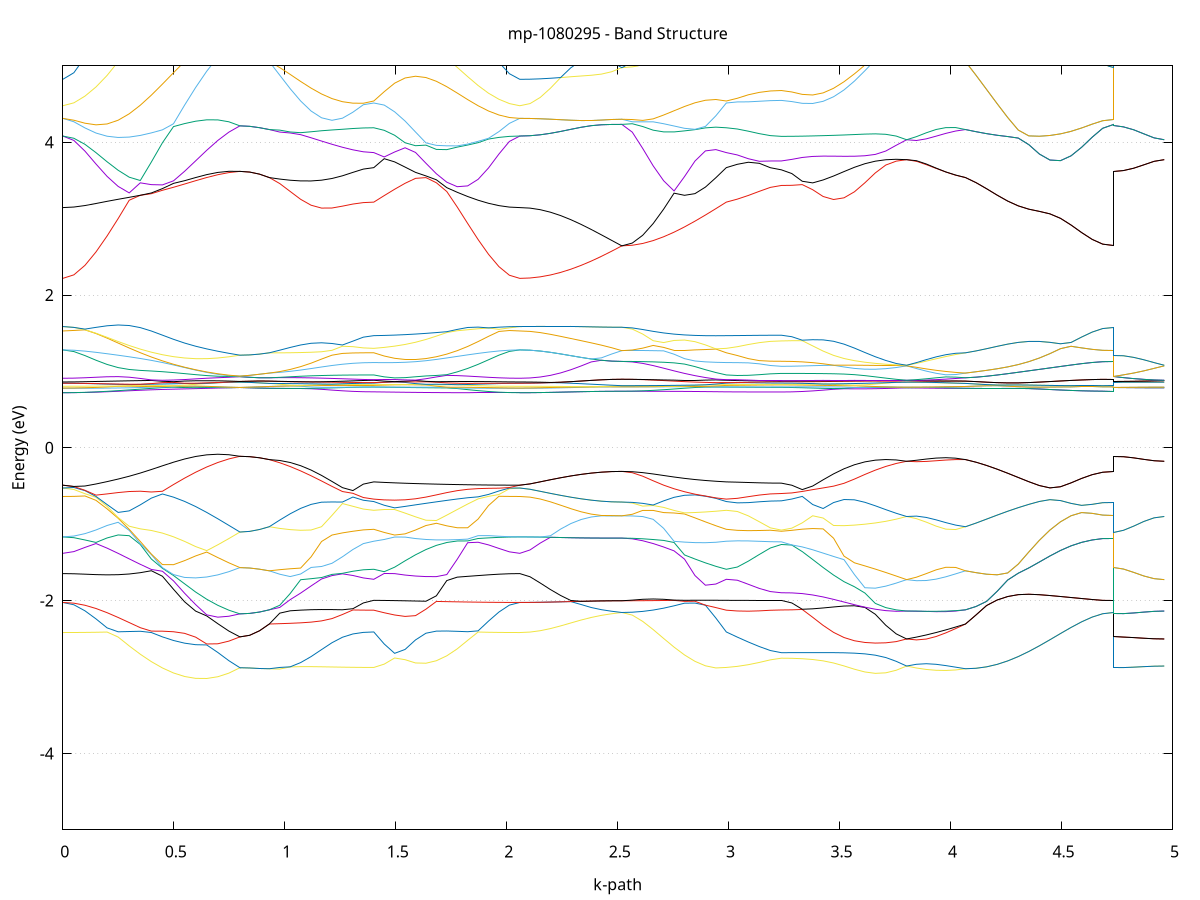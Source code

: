 set title 'mp-1080295 - Band Structure'
set xlabel 'k-path'
set ylabel 'Energy (eV)'
set grid y
set yrange [-5:5]
set terminal png size 800,600
set output 'mp-1080295_bands_gnuplot.png'
plot '-' using 1:2 with lines notitle, '-' using 1:2 with lines notitle, '-' using 1:2 with lines notitle, '-' using 1:2 with lines notitle, '-' using 1:2 with lines notitle, '-' using 1:2 with lines notitle, '-' using 1:2 with lines notitle, '-' using 1:2 with lines notitle, '-' using 1:2 with lines notitle, '-' using 1:2 with lines notitle, '-' using 1:2 with lines notitle, '-' using 1:2 with lines notitle, '-' using 1:2 with lines notitle, '-' using 1:2 with lines notitle, '-' using 1:2 with lines notitle, '-' using 1:2 with lines notitle, '-' using 1:2 with lines notitle, '-' using 1:2 with lines notitle, '-' using 1:2 with lines notitle, '-' using 1:2 with lines notitle, '-' using 1:2 with lines notitle, '-' using 1:2 with lines notitle, '-' using 1:2 with lines notitle, '-' using 1:2 with lines notitle, '-' using 1:2 with lines notitle, '-' using 1:2 with lines notitle, '-' using 1:2 with lines notitle, '-' using 1:2 with lines notitle, '-' using 1:2 with lines notitle, '-' using 1:2 with lines notitle, '-' using 1:2 with lines notitle, '-' using 1:2 with lines notitle, '-' using 1:2 with lines notitle, '-' using 1:2 with lines notitle, '-' using 1:2 with lines notitle, '-' using 1:2 with lines notitle, '-' using 1:2 with lines notitle, '-' using 1:2 with lines notitle, '-' using 1:2 with lines notitle, '-' using 1:2 with lines notitle, '-' using 1:2 with lines notitle, '-' using 1:2 with lines notitle, '-' using 1:2 with lines notitle, '-' using 1:2 with lines notitle, '-' using 1:2 with lines notitle, '-' using 1:2 with lines notitle, '-' using 1:2 with lines notitle, '-' using 1:2 with lines notitle, '-' using 1:2 with lines notitle, '-' using 1:2 with lines notitle, '-' using 1:2 with lines notitle, '-' using 1:2 with lines notitle, '-' using 1:2 with lines notitle, '-' using 1:2 with lines notitle, '-' using 1:2 with lines notitle, '-' using 1:2 with lines notitle, '-' using 1:2 with lines notitle, '-' using 1:2 with lines notitle, '-' using 1:2 with lines notitle, '-' using 1:2 with lines notitle, '-' using 1:2 with lines notitle, '-' using 1:2 with lines notitle, '-' using 1:2 with lines notitle, '-' using 1:2 with lines notitle
0.000000 -34.211523
0.049883 -34.211323
0.099765 -34.211123
0.149648 -34.210823
0.199531 -34.210423
0.249413 -34.209923
0.299296 -34.209323
0.349179 -34.208523
0.399061 -34.207823
0.448944 -34.206923
0.498827 -34.206023
0.548709 -34.205123
0.598592 -34.204123
0.648475 -34.203123
0.698357 -34.202123
0.748240 -34.201123
0.798123 -34.200223
0.798123 -34.200223
0.842242 -34.200123
0.886361 -34.200223
0.930479 -34.200223
0.930479 -34.200223
0.977556 -34.200923
1.024633 -34.201523
1.071710 -34.202123
1.118787 -34.202723
1.165863 -34.203223
1.212940 -34.203623
1.260017 -34.204023
1.307094 -34.204223
1.354170 -34.204423
1.401247 -34.204523
1.401247 -34.204523
1.448243 -34.205123
1.495240 -34.205723
1.542236 -34.206423
1.589232 -34.207023
1.636229 -34.207723
1.683225 -34.208323
1.730221 -34.209023
1.777218 -34.209523
1.824214 -34.210123
1.871210 -34.210523
1.918207 -34.210923
1.965203 -34.211223
2.012199 -34.211423
2.059195 -34.211523
2.059195 -34.211523
2.105160 -34.211323
2.151125 -34.210923
2.197089 -34.210323
2.243054 -34.209423
2.289018 -34.208423
2.334983 -34.207223
2.380947 -34.205823
2.426912 -34.204423
2.472876 -34.202923
2.518841 -34.201323
2.518841 -34.201323
2.565917 -34.201423
2.612994 -34.201523
2.660071 -34.201623
2.707148 -34.201923
2.754225 -34.202223
2.801301 -34.202523
2.848378 -34.202923
2.895455 -34.203423
2.942532 -34.203923
2.989608 -34.204523
2.989608 -34.204523
3.039238 -34.204823
3.088868 -34.205123
3.138497 -34.205523
3.188127 -34.205723
3.237757 -34.205723
3.237757 -34.205723
3.284787 -34.205723
3.331816 -34.205523
3.378846 -34.205223
3.425876 -34.204923
3.472906 -34.204523
3.519936 -34.203923
3.566966 -34.203423
3.613995 -34.202723
3.661025 -34.202123
3.708055 -34.201523
3.755085 -34.200823
3.802115 -34.200123
3.802115 -34.200123
3.846317 -34.200423
3.890518 -34.200623
3.934720 -34.200623
3.978922 -34.200623
4.023124 -34.200523
4.067325 -34.200223
4.067325 -34.200223
4.114880 -34.200323
4.162435 -34.200423
4.209990 -34.200523
4.257544 -34.200523
4.305099 -34.200723
4.352654 -34.200823
4.400209 -34.200923
4.447763 -34.201023
4.495318 -34.201123
4.542873 -34.201223
4.590427 -34.201223
4.637982 -34.201323
4.685537 -34.201323
4.733092 -34.201323
4.733092 -34.200223
4.779056 -34.200123
4.825021 -34.200123
4.870985 -34.200123
4.916950 -34.200123
4.962914 -34.200123
e
0.000000 -34.191423
0.049883 -34.191423
0.099765 -34.191523
0.149648 -34.191723
0.199531 -34.192023
0.249413 -34.192323
0.299296 -34.192723
0.349179 -34.193123
0.399061 -34.193723
0.448944 -34.194323
0.498827 -34.194923
0.548709 -34.195623
0.598592 -34.196423
0.648475 -34.197323
0.698357 -34.198223
0.748240 -34.199223
0.798123 -34.200223
0.798123 -34.200223
0.842242 -34.200123
0.886361 -34.200223
0.930479 -34.200223
0.930479 -34.200223
0.977556 -34.199623
1.024633 -34.199123
1.071710 -34.198623
1.118787 -34.198223
1.165863 -34.197923
1.212940 -34.197623
1.260017 -34.197323
1.307094 -34.197223
1.354170 -34.197123
1.401247 -34.197023
1.401247 -34.197023
1.448243 -34.196423
1.495240 -34.195723
1.542236 -34.195123
1.589232 -34.194523
1.636229 -34.193923
1.683225 -34.193423
1.730221 -34.192923
1.777218 -34.192523
1.824214 -34.192223
1.871210 -34.191923
1.918207 -34.191623
1.965203 -34.191523
2.012199 -34.191423
2.059195 -34.191423
2.059195 -34.191423
2.105160 -34.191523
2.151125 -34.191923
2.197089 -34.192523
2.243054 -34.193323
2.289018 -34.194323
2.334983 -34.195423
2.380947 -34.196823
2.426912 -34.198323
2.472876 -34.199823
2.518841 -34.201323
2.518841 -34.201323
2.565917 -34.201323
2.612994 -34.201123
2.660071 -34.200923
2.707148 -34.200523
2.754225 -34.200123
2.801301 -34.199623
2.848378 -34.199023
2.895455 -34.198323
2.942532 -34.197723
2.989608 -34.197023
2.989608 -34.197023
3.039238 -34.196723
3.088868 -34.196323
3.138497 -34.196023
3.188127 -34.195823
3.237757 -34.195723
3.237757 -34.195723
3.284787 -34.195823
3.331816 -34.195823
3.378846 -34.196023
3.425876 -34.196223
3.472906 -34.196523
3.519936 -34.196923
3.566966 -34.197323
3.613995 -34.197823
3.661025 -34.198323
3.708055 -34.198923
3.755085 -34.199523
3.802115 -34.200123
3.802115 -34.200123
3.846317 -34.199923
3.890518 -34.199723
3.934720 -34.199723
3.978922 -34.199723
4.023124 -34.199923
4.067325 -34.200223
4.067325 -34.200223
4.114880 -34.200323
4.162435 -34.200323
4.209990 -34.200423
4.257544 -34.200523
4.305099 -34.200723
4.352654 -34.200823
4.400209 -34.200923
4.447763 -34.201023
4.495318 -34.201123
4.542873 -34.201223
4.590427 -34.201223
4.637982 -34.201323
4.685537 -34.201323
4.733092 -34.201323
4.733092 -34.200223
4.779056 -34.200123
4.825021 -34.200123
4.870985 -34.200123
4.916950 -34.200123
4.962914 -34.200123
e
0.000000 -17.182223
0.049883 -17.182623
0.099765 -17.183923
0.149648 -17.186023
0.199531 -17.188823
0.249413 -17.192223
0.299296 -17.196123
0.349179 -17.200123
0.399061 -17.204023
0.448944 -17.207623
0.498827 -17.210423
0.548709 -17.212223
0.598592 -17.212723
0.648475 -17.211623
0.698357 -17.208623
0.748240 -17.203523
0.798123 -17.196223
0.798123 -17.196223
0.842242 -17.195223
0.886361 -17.192023
0.930479 -17.186823
0.930479 -17.186823
0.977556 -17.186923
1.024633 -17.185823
1.071710 -17.184123
1.118787 -17.182223
1.165863 -17.180523
1.212940 -17.179123
1.260017 -17.178023
1.307094 -17.177323
1.354170 -17.176923
1.401247 -17.176723
1.401247 -17.176723
1.448243 -17.188523
1.495240 -17.197023
1.542236 -17.202223
1.589232 -17.204523
1.636229 -17.204323
1.683225 -17.202323
1.730221 -17.199123
1.777218 -17.195423
1.824214 -17.191723
1.871210 -17.188423
1.918207 -17.185723
1.965203 -17.183823
2.012199 -17.182623
2.059195 -17.182223
2.059195 -17.182223
2.105160 -17.180223
2.151125 -17.174123
2.197089 -17.164123
2.243054 -17.150323
2.289018 -17.133223
2.334983 -17.112823
2.380947 -17.089823
2.426912 -17.064623
2.472876 -17.037723
2.518841 -17.009723
2.518841 -17.009723
2.565917 -17.014123
2.612994 -17.025723
2.660071 -17.041923
2.707148 -17.061023
2.754225 -17.081823
2.801301 -17.103323
2.848378 -17.124423
2.895455 -17.144123
2.942532 -17.161823
2.989608 -17.176723
2.989608 -17.176723
3.039238 -17.181723
3.088868 -17.185623
3.138497 -17.188223
3.188127 -17.189723
3.237757 -17.190223
3.237757 -17.190223
3.284787 -17.190423
3.331816 -17.190923
3.378846 -17.191923
3.425876 -17.193323
3.472906 -17.195123
3.519936 -17.197123
3.566966 -17.199223
3.613995 -17.201023
3.661025 -17.202123
3.708055 -17.202023
3.755085 -17.200223
3.802115 -17.196223
3.802115 -17.196223
3.846317 -17.198023
3.890518 -17.198423
3.934720 -17.197423
3.978922 -17.195223
4.023124 -17.191623
4.067325 -17.186823
4.067325 -17.186823
4.114880 -17.179123
4.162435 -17.169223
4.209990 -17.157523
4.257544 -17.144223
4.305099 -17.129523
4.352654 -17.113723
4.400209 -17.097423
4.447763 -17.080823
4.495318 -17.064323
4.542873 -17.048623
4.590427 -17.034123
4.637982 -17.021823
4.685537 -17.013023
4.733092 -17.009723
4.733092 -17.196223
4.779056 -17.196223
4.825021 -17.196223
4.870985 -17.196223
4.916950 -17.196223
4.962914 -17.196223
e
0.000000 -16.945623
0.049883 -16.948623
0.099765 -16.957023
0.149648 -16.969923
0.199531 -16.986123
0.249413 -17.004723
0.299296 -17.024823
0.349179 -17.045823
0.399061 -17.067123
0.448944 -17.088123
0.498827 -17.108423
0.548709 -17.127523
0.598592 -17.145223
0.648475 -17.161123
0.698357 -17.175023
0.748240 -17.186723
0.798123 -17.196223
0.798123 -17.196223
0.842242 -17.195223
0.886361 -17.192023
0.930479 -17.186823
0.930479 -17.186823
0.977556 -17.175923
1.024633 -17.164123
1.071710 -17.152523
1.118787 -17.141923
1.165863 -17.133223
1.212940 -17.126523
1.260017 -17.121623
1.307094 -17.118423
1.354170 -17.116623
1.401247 -17.116123
1.401247 -17.116123
1.448243 -17.119923
1.495240 -17.119523
1.542236 -17.114823
1.589232 -17.105823
1.636229 -17.092823
1.683225 -17.076423
1.730221 -17.057323
1.777218 -17.036523
1.824214 -17.015023
1.871210 -16.994023
1.918207 -16.975023
1.965203 -16.959523
2.012199 -16.949323
2.059195 -16.945623
2.059195 -16.945623
2.105160 -16.946123
2.151125 -16.947423
2.197089 -16.949423
2.243054 -16.951723
2.289018 -16.954123
2.334983 -16.956423
2.380947 -16.958323
2.426912 -16.959823
2.472876 -16.981323
2.518841 -17.009723
2.518841 -17.009723
2.565917 -17.011823
2.612994 -17.017923
2.660071 -17.027623
2.707148 -17.040123
2.754225 -17.054423
2.801301 -17.069523
2.848378 -17.084223
2.895455 -17.097523
2.942532 -17.108423
2.989608 -17.116123
2.989608 -17.116123
3.039238 -17.119123
3.088868 -17.123223
3.138497 -17.127423
3.188127 -17.130423
3.237757 -17.131523
3.237757 -17.131523
3.284787 -17.131823
3.331816 -17.132823
3.378846 -17.134523
3.425876 -17.137323
3.472906 -17.141423
3.519936 -17.147223
3.566966 -17.154623
3.613995 -17.163523
3.661025 -17.173123
3.708055 -17.182323
3.755085 -17.190223
3.802115 -17.196223
3.802115 -17.196223
3.846317 -17.194023
3.890518 -17.192123
3.934720 -17.190523
3.978922 -17.189023
4.023124 -17.187823
4.067325 -17.186823
4.067325 -17.186823
4.114880 -17.179123
4.162435 -17.169223
4.209990 -17.157523
4.257544 -17.144223
4.305099 -17.129523
4.352654 -17.113723
4.400209 -17.097423
4.447763 -17.080823
4.495318 -17.064323
4.542873 -17.048623
4.590427 -17.034123
4.637982 -17.021823
4.685537 -17.013023
4.733092 -17.009723
4.733092 -17.196223
4.779056 -17.196223
4.825021 -17.196223
4.870985 -17.196223
4.916950 -17.196223
4.962914 -17.196223
e
0.000000 -16.945623
0.049883 -16.946823
0.099765 -16.950423
0.149648 -16.956123
0.199531 -16.963723
0.249413 -16.972823
0.299296 -16.983123
0.349179 -16.994123
0.399061 -17.005223
0.448944 -17.016123
0.498827 -17.026223
0.548709 -17.035223
0.598592 -17.042623
0.648475 -17.048223
0.698357 -17.051723
0.748240 -17.052923
0.798123 -17.051723
0.798123 -17.051723
0.842242 -17.050823
0.886361 -17.048223
0.930479 -17.043923
0.930479 -17.043923
0.977556 -17.040723
1.024633 -17.035223
1.071710 -17.027023
1.118787 -17.016323
1.165863 -17.003523
1.212940 -16.989423
1.260017 -16.975723
1.307094 -16.964023
1.354170 -16.956123
1.401247 -16.953223
1.401247 -16.953223
1.448243 -16.952123
1.495240 -16.951123
1.542236 -16.950123
1.589232 -16.949323
1.636229 -16.948523
1.683225 -16.947823
1.730221 -16.947223
1.777218 -16.946823
1.824214 -16.946423
1.871210 -16.946123
1.918207 -16.945923
1.965203 -16.945723
2.012199 -16.945723
2.059195 -16.945623
2.059195 -16.945623
2.105160 -16.946123
2.151125 -16.947423
2.197089 -16.949423
2.243054 -16.951723
2.289018 -16.954123
2.334983 -16.956423
2.380947 -16.958323
2.426912 -16.959823
2.472876 -16.960723
2.518841 -16.961023
2.518841 -16.961023
2.565917 -16.960923
2.612994 -16.960623
2.660071 -16.960123
2.707148 -16.959423
2.754225 -16.958623
2.801301 -16.957723
2.848378 -16.956623
2.895455 -16.955523
2.942532 -16.954423
2.989608 -16.953223
2.989608 -16.953223
3.039238 -16.952723
3.088868 -16.952123
3.138497 -16.951623
3.188127 -16.951223
3.237757 -16.951123
3.237757 -16.951123
3.284787 -16.954223
3.331816 -16.962823
3.378846 -16.975523
3.425876 -16.990723
3.472906 -17.006523
3.519936 -17.021323
3.566966 -17.033823
3.613995 -17.043223
3.661025 -17.049423
3.708055 -17.052623
3.755085 -17.053323
3.802115 -17.051623
3.802115 -17.051623
3.846317 -17.052623
3.890518 -17.052923
3.934720 -17.052323
3.978922 -17.050623
4.023124 -17.047923
4.067325 -17.043923
4.067325 -17.043923
4.114880 -17.037623
4.162435 -17.029823
4.209990 -17.020823
4.257544 -17.010823
4.305099 -17.000423
4.352654 -16.990023
4.400209 -16.980223
4.447763 -16.971623
4.495318 -16.964723
4.542873 -16.960123
4.590427 -16.958223
4.637982 -16.958523
4.685537 -16.960123
4.733092 -16.961023
4.733092 -17.051723
4.779056 -17.051723
4.825021 -17.051723
4.870985 -17.051623
4.916950 -17.051623
4.962914 -17.051623
e
0.000000 -16.886323
0.049883 -16.887823
0.099765 -16.892523
0.149648 -16.900123
0.199531 -16.910223
0.249413 -16.922523
0.299296 -16.936323
0.349179 -16.951323
0.399061 -16.966723
0.448944 -16.982123
0.498827 -16.996923
0.548709 -17.010723
0.598592 -17.023023
0.648475 -17.033523
0.698357 -17.041923
0.748240 -17.048023
0.798123 -17.051723
0.798123 -17.051723
0.842242 -17.050823
0.886361 -17.048223
0.930479 -17.043923
0.930479 -17.043923
0.977556 -17.037423
1.024633 -17.028723
1.071710 -17.018023
1.118787 -17.005623
1.165863 -16.992423
1.212940 -16.979123
1.260017 -16.966923
1.307094 -16.956823
1.354170 -16.950123
1.401247 -16.947823
1.401247 -16.947823
1.448243 -16.948223
1.495240 -16.948223
1.542236 -16.947323
1.589232 -16.945223
1.636229 -16.941923
1.683225 -16.937023
1.730221 -16.930723
1.777218 -16.923123
1.824214 -16.914623
1.871210 -16.906123
1.918207 -16.898223
1.965203 -16.891823
2.012199 -16.887723
2.059195 -16.886323
2.059195 -16.886323
2.105160 -16.885823
2.151125 -16.884423
2.197089 -16.882423
2.243054 -16.880023
2.289018 -16.877923
2.334983 -16.900823
2.380947 -16.926223
2.426912 -16.953323
2.472876 -16.960723
2.518841 -16.961023
2.518841 -16.961023
2.565917 -16.959323
2.612994 -16.955523
2.660071 -16.951823
2.707148 -16.948923
2.754225 -16.947023
2.801301 -16.946123
2.848378 -16.946023
2.895455 -16.946423
2.942532 -16.947123
2.989608 -16.947823
2.989608 -16.947823
3.039238 -16.946923
3.088868 -16.944523
3.138497 -16.941723
3.188127 -16.939423
3.237757 -16.938623
3.237757 -16.938623
3.284787 -16.941123
3.331816 -16.948223
3.378846 -16.958723
3.425876 -16.971323
3.472906 -16.985223
3.519936 -16.999123
3.566966 -17.012323
3.613995 -17.024123
3.661025 -17.034123
3.708055 -17.042023
3.755085 -17.047923
3.802115 -17.051623
3.802115 -17.051623
3.846317 -17.050223
3.890518 -17.048623
3.934720 -17.047023
3.978922 -17.045723
4.023124 -17.044623
4.067325 -17.043923
4.067325 -17.043923
4.114880 -17.037623
4.162435 -17.029823
4.209990 -17.020823
4.257544 -17.010823
4.305099 -17.000423
4.352654 -16.990023
4.400209 -16.980223
4.447763 -16.971623
4.495318 -16.964723
4.542873 -16.960123
4.590427 -16.958223
4.637982 -16.958523
4.685537 -16.960123
4.733092 -16.961023
4.733092 -17.051723
4.779056 -17.051723
4.825021 -17.051723
4.870985 -17.051623
4.916950 -17.051623
4.962914 -17.051623
e
0.000000 -16.886323
0.049883 -16.886223
0.099765 -16.885923
0.149648 -16.885523
0.199531 -16.884723
0.249413 -16.883523
0.299296 -16.881723
0.349179 -16.879323
0.399061 -16.876323
0.448944 -16.872623
0.498827 -16.868223
0.548709 -16.863223
0.598592 -16.857723
0.648475 -16.851923
0.698357 -16.845723
0.748240 -16.839523
0.798123 -16.833323
0.798123 -16.833323
0.842242 -16.833523
0.886361 -16.834123
0.930479 -16.835223
0.930479 -16.835223
0.977556 -16.840123
1.024633 -16.845023
1.071710 -16.849923
1.118787 -16.854723
1.165863 -16.859423
1.212940 -16.863723
1.260017 -16.867723
1.307094 -16.871123
1.354170 -16.873423
1.401247 -16.874323
1.401247 -16.874323
1.448243 -16.875223
1.495240 -16.876223
1.542236 -16.877323
1.589232 -16.878423
1.636229 -16.879523
1.683225 -16.880723
1.730221 -16.881823
1.777218 -16.882923
1.824214 -16.883823
1.871210 -16.884623
1.918207 -16.885323
1.965203 -16.885823
2.012199 -16.886223
2.059195 -16.886323
2.059195 -16.886323
2.105160 -16.885823
2.151125 -16.884423
2.197089 -16.882423
2.243054 -16.880023
2.289018 -16.877523
2.334983 -16.875223
2.380947 -16.873223
2.426912 -16.871723
2.472876 -16.870723
2.518841 -16.870423
2.518841 -16.870423
2.565917 -16.870523
2.612994 -16.870523
2.660071 -16.870723
2.707148 -16.871023
2.754225 -16.871323
2.801301 -16.871723
2.848378 -16.872223
2.895455 -16.872823
2.942532 -16.873523
2.989608 -16.874323
2.989608 -16.874323
3.039238 -16.874723
3.088868 -16.875323
3.138497 -16.875723
3.188127 -16.876123
3.237757 -16.876223
3.237757 -16.876223
3.284787 -16.875323
3.331816 -16.872823
3.378846 -16.869523
3.425876 -16.865723
3.472906 -16.861823
3.519936 -16.857723
3.566966 -16.853623
3.613995 -16.849423
3.661025 -16.845223
3.708055 -16.841123
3.755085 -16.837123
3.802115 -16.833323
3.802115 -16.833323
3.846317 -16.834723
3.890518 -16.835723
3.934720 -16.836223
3.978922 -16.836323
4.023124 -16.835923
4.067325 -16.835223
4.067325 -16.835223
4.114880 -16.836823
4.162435 -16.838923
4.209990 -16.841423
4.257544 -16.844423
4.305099 -16.847823
4.352654 -16.851523
4.400209 -16.855423
4.447763 -16.859323
4.495318 -16.862923
4.542873 -16.866023
4.590427 -16.868223
4.637982 -16.869623
4.685537 -16.870223
4.733092 -16.870423
4.733092 -16.833323
4.779056 -16.833323
4.825021 -16.833323
4.870985 -16.833323
4.916950 -16.833323
4.962914 -16.833323
e
0.000000 -16.820523
0.049883 -16.819423
0.099765 -16.816623
0.149648 -16.812823
0.199531 -16.808923
0.249413 -16.805623
0.299296 -16.803223
0.349179 -16.801823
0.399061 -16.801623
0.448944 -16.802623
0.498827 -16.804623
0.548709 -16.807623
0.598592 -16.811523
0.648475 -16.816223
0.698357 -16.821523
0.748240 -16.827223
0.798123 -16.833323
0.798123 -16.833323
0.842242 -16.833523
0.886361 -16.834123
0.930479 -16.835223
0.930479 -16.835223
0.977556 -16.832523
1.024633 -16.830423
1.071710 -16.829223
1.118787 -16.828723
1.165863 -16.829223
1.212940 -16.830523
1.260017 -16.832523
1.307094 -16.834723
1.354170 -16.836523
1.401247 -16.837223
1.401247 -16.837223
1.448243 -16.832023
1.495240 -16.826923
1.542236 -16.822323
1.589232 -16.818123
1.636229 -16.814623
1.683225 -16.811923
1.730221 -16.810223
1.777218 -16.809623
1.824214 -16.810123
1.871210 -16.811823
1.918207 -16.814323
1.965203 -16.817223
2.012199 -16.819623
2.059195 -16.820523
2.059195 -16.820523
2.105160 -16.823023
2.151125 -16.830223
2.197089 -16.842123
2.243054 -16.858223
2.289018 -16.877523
2.334983 -16.875223
2.380947 -16.873223
2.426912 -16.871723
2.472876 -16.870723
2.518841 -16.870423
2.518841 -16.870423
2.565917 -16.870023
2.612994 -16.868923
2.660071 -16.867023
2.707148 -16.864323
2.754225 -16.860923
2.801301 -16.857023
2.848378 -16.852523
2.895455 -16.847623
2.942532 -16.842523
2.989608 -16.837223
2.989608 -16.837223
3.039238 -16.835223
3.088868 -16.833523
3.138497 -16.832323
3.188127 -16.831623
3.237757 -16.831323
3.237757 -16.831323
3.284787 -16.830523
3.331816 -16.828523
3.378846 -16.826023
3.425876 -16.823723
3.472906 -16.822023
3.519936 -16.821323
3.566966 -16.821423
3.613995 -16.822523
3.661025 -16.824323
3.708055 -16.826823
3.755085 -16.829823
3.802115 -16.833323
3.802115 -16.833323
3.846317 -16.831923
3.890518 -16.831223
3.934720 -16.831223
3.978922 -16.831923
4.023124 -16.833223
4.067325 -16.835223
4.067325 -16.835223
4.114880 -16.836823
4.162435 -16.838923
4.209990 -16.841423
4.257544 -16.844423
4.305099 -16.847823
4.352654 -16.851523
4.400209 -16.855423
4.447763 -16.859323
4.495318 -16.862923
4.542873 -16.866023
4.590427 -16.868223
4.637982 -16.869623
4.685537 -16.870223
4.733092 -16.870423
4.733092 -16.833323
4.779056 -16.833323
4.825021 -16.833323
4.870985 -16.833323
4.916950 -16.833323
4.962914 -16.833323
e
0.000000 -11.773623
0.049883 -11.767323
0.099765 -11.748723
0.149648 -11.718323
0.199531 -11.676923
0.249413 -11.625923
0.299296 -11.566523
0.349179 -11.500623
0.399061 -11.430223
0.448944 -11.357323
0.498827 -11.284323
0.548709 -11.213323
0.598592 -11.146823
0.648475 -11.087023
0.698357 -11.035823
0.748240 -10.995023
0.798123 -10.965823
0.798123 -10.965823
0.842242 -10.969223
0.886361 -10.979423
0.930479 -10.995923
0.930479 -10.995923
0.977556 -11.033823
1.024633 -11.082923
1.071710 -11.140923
1.118787 -11.203923
1.165863 -11.267023
1.212940 -11.325723
1.260017 -11.375923
1.307094 -11.414223
1.354170 -11.438223
1.401247 -11.446323
1.401247 -11.446323
1.448243 -11.457123
1.495240 -11.470423
1.542236 -11.486623
1.589232 -11.506323
1.636229 -11.529823
1.683225 -11.557523
1.730221 -11.589123
1.777218 -11.623923
1.824214 -11.660123
1.871210 -11.695423
1.918207 -11.727023
1.965203 -11.752023
2.012199 -11.768023
2.059195 -11.773623
2.059195 -11.773623
2.105160 -11.768923
2.151125 -11.754923
2.197089 -11.732123
2.243054 -11.701223
2.289018 -11.663023
2.334983 -11.618923
2.380947 -11.570023
2.426912 -11.518123
2.472876 -11.464923
2.518841 -11.413023
2.518841 -11.413023
2.565917 -11.413123
2.612994 -11.413423
2.660071 -11.414223
2.707148 -11.415623
2.754225 -11.417923
2.801301 -11.421023
2.848378 -11.425223
2.895455 -11.430723
2.942532 -11.437623
2.989608 -11.446323
2.989608 -11.446323
3.039238 -11.451523
3.088868 -11.458123
3.138497 -11.464123
3.188127 -11.468323
3.237757 -11.469823
3.237757 -11.469823
3.284787 -11.461723
3.331816 -11.438023
3.378846 -11.400123
3.425876 -11.350523
3.472906 -11.292323
3.519936 -11.229623
3.566966 -11.166623
3.613995 -11.107823
3.661025 -11.056723
3.708055 -11.015823
3.755085 -10.985623
3.802115 -10.965823
3.802115 -10.965823
3.846317 -10.972823
3.890518 -10.979423
3.934720 -10.985123
3.978922 -10.989823
4.023124 -10.993423
4.067325 -10.995923
4.067325 -10.995923
4.114880 -11.020323
4.162435 -11.050623
4.209990 -11.085623
4.257544 -11.124223
4.305099 -11.164923
4.352654 -11.206523
4.400209 -11.247423
4.447763 -11.286423
4.495318 -11.322023
4.542873 -11.353123
4.590427 -11.378623
4.637982 -11.397523
4.685537 -11.409123
4.733092 -11.413023
4.733092 -10.965823
4.779056 -10.965823
4.825021 -10.965823
4.870985 -10.965823
4.916950 -10.965823
4.962914 -10.965823
e
0.000000 -11.377223
0.049883 -11.372323
0.099765 -11.358023
0.149648 -11.334623
0.199531 -11.303323
0.249413 -11.265223
0.299296 -11.222023
0.349179 -11.175623
0.399061 -11.128123
0.448944 -11.081723
0.498827 -11.038823
0.548709 -11.001723
0.598592 -10.972523
0.648475 -10.953123
0.698357 -10.945023
0.748240 -10.949123
0.798123 -10.965823
0.798123 -10.965823
0.842242 -10.969223
0.886361 -10.979423
0.930479 -10.995923
0.930479 -10.995923
0.977556 -10.997823
1.024633 -11.009623
1.071710 -11.033723
1.118787 -11.070223
1.165863 -11.115423
1.212940 -11.162623
1.260017 -11.205823
1.307094 -11.240023
1.354170 -11.261823
1.401247 -11.269323
1.401247 -11.269323
1.448243 -11.268923
1.495240 -11.269223
1.542236 -11.270323
1.589232 -11.272523
1.636229 -11.275923
1.683225 -11.280923
1.730221 -11.288023
1.777218 -11.297723
1.824214 -11.310723
1.871210 -11.326923
1.918207 -11.344723
1.965203 -11.361223
2.012199 -11.373023
2.059195 -11.377223
2.059195 -11.377223
2.105160 -11.376223
2.151125 -11.373223
2.197089 -11.368323
2.243054 -11.361523
2.289018 -11.353323
2.334983 -11.344523
2.380947 -11.337423
2.426912 -11.340423
2.472876 -11.367523
2.518841 -11.413023
2.518841 -11.413023
2.565917 -11.405323
2.612994 -11.383223
2.660071 -11.350423
2.707148 -11.316123
2.754225 -11.293023
2.801301 -11.281723
2.848378 -11.276023
2.895455 -11.272623
2.942532 -11.270523
2.989608 -11.269323
2.989608 -11.269323
3.039238 -11.269123
3.088868 -11.269223
3.138497 -11.269223
3.188127 -11.269323
3.237757 -11.269423
3.237757 -11.269423
3.284787 -11.261823
3.331816 -11.239823
3.378846 -11.205123
3.425876 -11.160923
3.472906 -11.111323
3.519936 -11.061723
3.566966 -11.017923
3.613995 -10.984623
3.661025 -10.963823
3.708055 -10.954623
3.755085 -10.955623
3.802115 -10.965823
3.802115 -10.965823
3.846317 -10.960823
3.890518 -10.959923
3.934720 -10.962823
3.978922 -10.969823
4.023124 -10.980723
4.067325 -10.995923
4.067325 -10.995923
4.114880 -11.020323
4.162435 -11.050623
4.209990 -11.085623
4.257544 -11.124223
4.305099 -11.164923
4.352654 -11.206523
4.400209 -11.247423
4.447763 -11.286423
4.495318 -11.322023
4.542873 -11.353123
4.590427 -11.378623
4.637982 -11.397523
4.685537 -11.409123
4.733092 -11.413023
4.733092 -10.965823
4.779056 -10.965823
4.825021 -10.965823
4.870985 -10.965823
4.916950 -10.965823
4.962914 -10.965823
e
0.000000 -11.124823
0.049883 -11.120723
0.099765 -11.108323
0.149648 -11.088223
0.199531 -11.061123
0.249413 -11.027923
0.299296 -10.989723
0.349179 -10.948023
0.399061 -10.904223
0.448944 -10.860023
0.498827 -10.817123
0.548709 -10.777123
0.598592 -10.741523
0.648475 -10.711723
0.698357 -10.689023
0.748240 -10.674123
0.798123 -10.667623
0.798123 -10.667623
0.842242 -10.672423
0.886361 -10.686723
0.930479 -10.710023
0.930479 -10.710023
0.977556 -10.739123
1.024633 -10.772223
1.071710 -10.803123
1.118787 -10.826923
1.165863 -10.842923
1.212940 -10.852823
1.260017 -10.858923
1.307094 -10.862423
1.354170 -10.864323
1.401247 -10.864823
1.401247 -10.864823
1.448243 -10.825023
1.495240 -10.801523
1.542236 -10.795623
1.589232 -10.807123
1.636229 -10.834023
1.683225 -10.873323
1.730221 -10.920323
1.777218 -10.970123
1.824214 -11.017523
1.871210 -11.057923
1.918207 -11.088623
1.965203 -11.109423
2.012199 -11.121123
2.059195 -11.124823
2.059195 -11.124823
2.105160 -11.126723
2.151125 -11.132423
2.197089 -11.141523
2.243054 -11.153723
2.289018 -11.168523
2.334983 -11.185123
2.380947 -11.223223
2.426912 -11.254223
2.472876 -11.262923
2.518841 -11.254123
2.518841 -11.254123
2.565917 -11.253123
2.612994 -11.249523
2.660071 -11.241023
2.707148 -11.220823
2.754225 -11.179023
2.801301 -11.118823
2.848378 -11.050523
2.895455 -10.981823
2.942532 -10.918423
2.989608 -10.864823
2.989608 -10.864823
3.039238 -10.846523
3.088868 -10.830623
3.138497 -10.818523
3.188127 -10.811123
3.237757 -10.808623
3.237757 -10.808623
3.284787 -10.808023
3.331816 -10.806223
3.378846 -10.802923
3.425876 -10.797623
3.472906 -10.789623
3.519936 -10.777623
3.566966 -10.760323
3.613995 -10.737923
3.661025 -10.713023
3.708055 -10.690323
3.755085 -10.674323
3.802115 -10.667623
3.802115 -10.667623
3.846317 -10.669523
3.890518 -10.673523
3.934720 -10.679623
3.978922 -10.687823
4.023124 -10.698023
4.067325 -10.710023
4.067325 -10.710023
4.114880 -10.744023
4.162435 -10.786023
4.209990 -10.834223
4.257544 -10.886623
4.305099 -10.941223
4.352654 -10.996123
4.400209 -11.049323
4.447763 -11.099023
4.495318 -11.143723
4.542873 -11.182123
4.590427 -11.213023
4.637982 -11.235623
4.685537 -11.249423
4.733092 -11.254123
4.733092 -10.667623
4.779056 -10.667623
4.825021 -10.667623
4.870985 -10.667623
4.916950 -10.667623
4.962914 -10.667623
e
0.000000 -11.056623
0.049883 -11.053023
0.099765 -11.042223
0.149648 -11.024623
0.199531 -11.000823
0.249413 -10.971623
0.299296 -10.938223
0.349179 -10.901623
0.399061 -10.863323
0.448944 -10.824723
0.498827 -10.787423
0.548709 -10.752823
0.598592 -10.722523
0.648475 -10.697823
0.698357 -10.679823
0.748240 -10.669623
0.798123 -10.667623
0.798123 -10.667623
0.842242 -10.672423
0.886361 -10.686723
0.930479 -10.710023
0.930479 -10.710023
0.977556 -10.727023
1.024633 -10.743623
1.071710 -10.757923
1.118787 -10.769323
1.165863 -10.778123
1.212940 -10.784623
1.260017 -10.789323
1.307094 -10.792523
1.354170 -10.794423
1.401247 -10.795023
1.401247 -10.795023
1.448243 -10.770323
1.495240 -10.761523
1.542236 -10.768323
1.589232 -10.788923
1.636229 -10.820123
1.683225 -10.858023
1.730221 -10.898623
1.777218 -10.938223
1.824214 -10.973823
1.871210 -11.003723
1.918207 -11.027023
1.965203 -11.043623
2.012199 -11.053423
2.059195 -11.056623
2.059195 -11.056623
2.105160 -11.060523
2.151125 -11.071923
2.197089 -11.090723
2.243054 -11.116423
2.289018 -11.148323
2.334983 -11.184923
2.380947 -11.203023
2.426912 -11.221223
2.472876 -11.238823
2.518841 -11.254123
2.518841 -11.254123
2.565917 -11.246023
2.612994 -11.222123
2.660071 -11.183823
2.707148 -11.133423
2.754225 -11.074323
2.801301 -11.010423
2.848378 -10.946223
2.895455 -10.886123
2.942532 -10.834523
2.989608 -10.795023
2.989608 -10.795023
3.039238 -10.782623
3.088868 -10.771723
3.138497 -10.762823
3.188127 -10.756923
3.237757 -10.754923
3.237757 -10.754923
3.284787 -10.754223
3.331816 -10.752323
3.378846 -10.749123
3.425876 -10.744323
3.472906 -10.737723
3.519936 -10.729223
3.566966 -10.718623
3.613995 -10.706023
3.661025 -10.692223
3.708055 -10.679123
3.755085 -10.669923
3.802115 -10.667623
3.802115 -10.667623
3.846317 -10.667823
3.890518 -10.670523
3.934720 -10.676223
3.978922 -10.684823
4.023124 -10.696223
4.067325 -10.710023
4.067325 -10.710023
4.114880 -10.744023
4.162435 -10.786023
4.209990 -10.834223
4.257544 -10.886623
4.305099 -10.941223
4.352654 -10.996123
4.400209 -11.049323
4.447763 -11.099023
4.495318 -11.143723
4.542873 -11.182123
4.590427 -11.213023
4.637982 -11.235623
4.685537 -11.249423
4.733092 -11.254123
4.733092 -10.667623
4.779056 -10.667623
4.825021 -10.667623
4.870985 -10.667623
4.916950 -10.667623
4.962914 -10.667623
e
0.000000 -2.418023
0.049883 -2.417623
0.099765 -2.416423
0.149648 -2.414423
0.199531 -2.411623
0.249413 -2.477023
0.299296 -2.593423
0.349179 -2.701923
0.399061 -2.798923
0.448944 -2.881623
0.498827 -2.947223
0.548709 -2.993323
0.598592 -3.017923
0.648475 -3.019423
0.698357 -2.996723
0.748240 -2.949523
0.798123 -2.878623
0.798123 -2.878623
0.842242 -2.882023
0.886361 -2.888723
0.930479 -2.891923
0.930479 -2.891923
0.977556 -2.896323
1.024633 -2.868123
1.071710 -2.864223
1.118787 -2.864523
1.165863 -2.866423
1.212940 -2.868823
1.260017 -2.871223
1.307094 -2.873223
1.354170 -2.874523
1.401247 -2.875023
1.401247 -2.875023
1.448243 -2.831523
1.495240 -2.751223
1.542236 -2.773423
1.589232 -2.816223
1.636229 -2.819823
1.683225 -2.787223
1.730221 -2.722623
1.777218 -2.631623
1.824214 -2.520323
1.871210 -2.411423
1.918207 -2.414523
1.965203 -2.416523
2.012199 -2.417723
2.059195 -2.418023
2.059195 -2.418023
2.105160 -2.411923
2.151125 -2.394123
2.197089 -2.366323
2.243054 -2.331323
2.289018 -2.292723
2.334983 -2.254623
2.380947 -2.220623
2.426912 -2.193123
2.472876 -2.172223
2.518841 -2.155523
2.518841 -2.155523
2.565917 -2.189623
2.612994 -2.272223
2.660071 -2.379123
2.707148 -2.495223
2.754225 -2.608923
2.801301 -2.711323
2.848378 -2.794923
2.895455 -2.853423
2.942532 -2.881523
2.989608 -2.875023
2.989608 -2.875023
3.039238 -2.860923
3.088868 -2.838823
3.138497 -2.809323
3.188127 -2.775523
3.237757 -2.753723
3.237757 -2.753723
3.284787 -2.755323
3.331816 -2.760623
3.378846 -2.771023
3.425876 -2.788723
3.472906 -2.816723
3.519936 -2.855223
3.566966 -2.898123
3.613995 -2.934123
3.661025 -2.952323
3.708055 -2.945423
3.755085 -2.911723
3.802115 -2.856523
3.802115 -2.856523
3.846317 -2.882323
3.890518 -2.901123
3.934720 -2.912123
3.978922 -2.914423
4.023124 -2.907723
4.067325 -2.891923
4.067325 -2.891923
4.114880 -2.885823
4.162435 -2.867023
4.209990 -2.834723
4.257544 -2.789523
4.305099 -2.732723
4.352654 -2.666023
4.400209 -2.591723
4.447763 -2.512423
4.495318 -2.431123
4.542873 -2.351523
4.590427 -2.277923
4.637982 -2.215823
4.685537 -2.171923
4.733092 -2.155523
4.733092 -2.878623
4.779056 -2.876623
4.825021 -2.871323
4.870985 -2.864523
4.916950 -2.858723
4.962914 -2.856523
e
0.000000 -2.024123
0.049883 -2.054523
0.099765 -2.133423
0.149648 -2.239323
0.199531 -2.356923
0.249413 -2.408323
0.299296 -2.404723
0.349179 -2.401423
0.399061 -2.417923
0.448944 -2.474823
0.498827 -2.522123
0.548709 -2.557023
0.598592 -2.577223
0.648475 -2.580523
0.698357 -2.678523
0.748240 -2.786323
0.798123 -2.878623
0.798123 -2.878523
0.842242 -2.882023
0.886361 -2.888723
0.930479 -2.891923
0.930479 -2.891923
0.977556 -2.875123
1.024633 -2.867023
1.071710 -2.811423
1.118787 -2.732823
1.165863 -2.641523
1.212940 -2.551323
1.260017 -2.479623
1.307094 -2.436523
1.354170 -2.416223
1.401247 -2.410423
1.401247 -2.410423
1.448243 -2.567823
1.495240 -2.690223
1.542236 -2.639323
1.589232 -2.514823
1.636229 -2.426923
1.683225 -2.399523
1.730221 -2.397823
1.777218 -2.402123
1.824214 -2.407223
1.871210 -2.396123
1.918207 -2.268223
1.965203 -2.149423
2.012199 -2.059223
2.059195 -2.024123
2.059195 -2.024123
2.105160 -2.023523
2.151125 -2.021923
2.197089 -2.019323
2.243054 -2.016123
2.289018 -2.012723
2.334983 -2.050923
2.380947 -2.090423
2.426912 -2.118823
2.472876 -2.139223
2.518841 -2.155523
2.518841 -2.155523
2.565917 -2.151923
2.612994 -2.141323
2.660071 -2.123623
2.707148 -2.099023
2.754225 -2.068123
2.801301 -2.033623
2.848378 -2.032423
2.895455 -2.059823
2.942532 -2.228223
2.989608 -2.410423
2.989608 -2.410423
3.039238 -2.477923
3.088868 -2.542123
3.138497 -2.601723
3.188127 -2.653623
3.237757 -2.681623
3.237757 -2.681623
3.284787 -2.681423
3.331816 -2.681123
3.378846 -2.680723
3.425876 -2.680623
3.472906 -2.681323
3.519936 -2.683323
3.566966 -2.688023
3.613995 -2.697223
3.661025 -2.714423
3.708055 -2.745223
3.755085 -2.794723
3.802115 -2.856523
3.802115 -2.856523
3.846317 -2.833523
3.890518 -2.826123
3.934720 -2.833823
3.978922 -2.850823
4.023124 -2.871323
4.067325 -2.891923
4.067325 -2.891923
4.114880 -2.885823
4.162435 -2.867023
4.209990 -2.834723
4.257544 -2.789523
4.305099 -2.732623
4.352654 -2.666023
4.400209 -2.591723
4.447763 -2.512423
4.495318 -2.431123
4.542873 -2.351423
4.590427 -2.277923
4.637982 -2.215823
4.685537 -2.171923
4.733092 -2.155523
4.733092 -2.878523
4.779056 -2.876623
4.825021 -2.871323
4.870985 -2.864523
4.916950 -2.858723
4.962914 -2.856523
e
0.000000 -2.024123
0.049883 -2.033523
0.099765 -2.060723
0.149648 -2.103323
0.199531 -2.158023
0.249413 -2.220723
0.299296 -2.287423
0.349179 -2.354423
0.399061 -2.399423
0.448944 -2.400323
0.498827 -2.407623
0.548709 -2.428523
0.598592 -2.478323
0.648475 -2.567723
0.698357 -2.565323
0.748240 -2.530423
0.798123 -2.474923
0.798123 -2.474923
0.842242 -2.453923
0.886361 -2.394923
0.930479 -2.306423
0.930479 -2.306423
0.977556 -2.302023
1.024633 -2.297223
1.071710 -2.291023
1.118787 -2.281723
1.165863 -2.265523
1.212940 -2.235523
1.260017 -2.182023
1.307094 -2.122623
1.354170 -2.124623
1.401247 -2.125323
1.401247 -2.125323
1.448243 -2.158923
1.495240 -2.188323
1.542236 -2.206923
1.589232 -2.196723
1.636229 -2.112223
1.683225 -2.010923
1.730221 -2.013623
1.777218 -2.016123
1.824214 -2.018423
1.871210 -2.020323
1.918207 -2.021923
1.965203 -2.023123
2.012199 -2.023923
2.059195 -2.024123
2.059195 -2.024123
2.105160 -2.023523
2.151125 -2.021923
2.197089 -2.019323
2.243054 -2.016123
2.289018 -2.012723
2.334983 -2.009323
2.380947 -2.006323
2.426912 -2.004023
2.472876 -2.002523
2.518841 -2.002023
2.518841 -2.002023
2.565917 -2.001723
2.612994 -2.001023
2.660071 -1.999923
2.707148 -1.998623
2.754225 -1.997223
2.801301 -2.010023
2.848378 -2.008323
2.895455 -2.059623
2.942532 -2.091423
2.989608 -2.125323
2.989608 -2.125323
3.039238 -2.135723
3.088868 -2.138523
3.138497 -2.134223
3.188127 -2.126523
3.237757 -2.122523
3.237757 -2.122523
3.284787 -2.120823
3.331816 -2.115723
3.378846 -2.218423
3.425876 -2.324423
3.472906 -2.415923
3.519936 -2.483323
3.566966 -2.525623
3.613995 -2.547923
3.661025 -2.556023
3.708055 -2.552623
3.755085 -2.536823
3.802115 -2.502223
3.802115 -2.502223
3.846317 -2.514523
3.890518 -2.503423
3.934720 -2.470323
3.978922 -2.422323
4.023124 -2.366223
4.067325 -2.306423
4.067325 -2.306423
4.114880 -2.187523
4.162435 -2.064223
4.209990 -1.992023
4.257544 -1.946623
4.305099 -1.922023
4.352654 -1.916723
4.400209 -1.922723
4.447763 -1.933723
4.495318 -1.946423
4.542873 -1.959523
4.590427 -1.972723
4.637982 -1.985623
4.685537 -1.996923
4.733092 -2.002023
4.733092 -2.474923
4.779056 -2.477423
4.825021 -2.484223
4.870985 -2.492623
4.916950 -2.499623
4.962914 -2.502223
e
0.000000 -1.646423
0.049883 -1.648623
0.099765 -1.654023
0.149648 -1.659823
0.199531 -1.662823
0.249413 -1.660723
0.299296 -1.651723
0.349179 -1.634623
0.399061 -1.608823
0.448944 -1.681123
0.498827 -1.851623
0.548709 -2.015123
0.598592 -2.137423
0.648475 -2.200523
0.698357 -2.302023
0.748240 -2.398623
0.798123 -2.474923
0.798123 -2.474923
0.842242 -2.453923
0.886361 -2.394923
0.930479 -2.306423
0.930479 -2.306423
0.977556 -2.164223
1.024633 -2.133523
1.071710 -2.124723
1.118787 -2.119123
1.165863 -2.116823
1.212940 -2.117523
1.260017 -2.119923
1.307094 -2.106023
1.354170 -2.030823
1.401247 -1.996323
1.401247 -1.996323
1.448243 -1.997923
1.495240 -2.000023
1.542236 -2.002523
1.589232 -2.005323
1.636229 -2.008123
1.683225 -1.937223
1.730221 -1.737423
1.777218 -1.692923
1.824214 -1.682323
1.871210 -1.672323
1.918207 -1.662523
1.965203 -1.654123
2.012199 -1.648423
2.059195 -1.646423
2.059195 -1.646423
2.105160 -1.687823
2.151125 -1.769623
2.197089 -1.855223
2.243054 -1.932823
2.289018 -1.998523
2.334983 -2.009323
2.380947 -2.006323
2.426912 -2.004023
2.472876 -2.002523
2.518841 -2.002023
2.518841 -2.002023
2.565917 -1.993723
2.612994 -1.982723
2.660071 -1.978823
2.707148 -1.982723
2.754225 -1.993323
2.801301 -1.996023
2.848378 -1.995223
2.895455 -1.994923
2.942532 -1.995323
2.989608 -1.996323
2.989608 -1.996323
3.039238 -1.996823
3.088868 -1.997223
3.138497 -1.997423
3.188127 -1.997423
3.237757 -1.997423
3.237757 -1.997423
3.284787 -2.030723
3.331816 -2.113423
3.378846 -2.107523
3.425876 -2.096323
3.472906 -2.083223
3.519936 -2.071223
3.566966 -2.067523
3.613995 -2.089223
3.661025 -2.178823
3.708055 -2.322623
3.755085 -2.435323
3.802115 -2.502223
3.802115 -2.502223
3.846317 -2.477823
3.890518 -2.449723
3.934720 -2.418023
3.978922 -2.383223
4.023124 -2.345823
4.067325 -2.306423
4.067325 -2.306423
4.114880 -2.187423
4.162435 -2.064123
4.209990 -1.992023
4.257544 -1.946623
4.305099 -1.922023
4.352654 -1.916723
4.400209 -1.922723
4.447763 -1.933723
4.495318 -1.946423
4.542873 -1.959523
4.590427 -1.972623
4.637982 -1.985623
4.685537 -1.996923
4.733092 -2.002023
4.733092 -2.474923
4.779056 -2.477423
4.825021 -2.484123
4.870985 -2.492623
4.916950 -2.499523
4.962914 -2.502223
e
0.000000 -1.381123
0.049883 -1.358623
0.099765 -1.303823
0.149648 -1.252923
0.199531 -1.312923
0.249413 -1.381523
0.299296 -1.453723
0.349179 -1.524923
0.399061 -1.592223
0.448944 -1.615623
0.498827 -1.741823
0.548709 -1.903323
0.598592 -2.052423
0.648475 -2.186123
0.698357 -2.216723
0.748240 -2.204823
0.798123 -2.173523
0.798123 -2.173523
0.842242 -2.167523
0.886361 -2.149723
0.930479 -2.120623
0.930479 -2.120623
0.977556 -2.089523
1.024633 -1.987323
1.071710 -1.901623
1.118787 -1.808223
1.165863 -1.716923
1.212940 -1.672623
1.260017 -1.649723
1.307094 -1.671123
1.354170 -1.703123
1.401247 -1.721123
1.401247 -1.721123
1.448243 -1.644723
1.495240 -1.646723
1.542236 -1.665523
1.589232 -1.678323
1.636229 -1.685423
1.683225 -1.686023
1.730221 -1.659123
1.777218 -1.458723
1.824214 -1.242123
1.871210 -1.236023
1.918207 -1.270623
1.965203 -1.317023
2.012199 -1.361523
2.059195 -1.381123
2.059195 -1.381123
2.105160 -1.336823
2.151125 -1.247223
2.197089 -1.171123
2.243054 -1.174123
2.289018 -1.176823
2.334983 -1.179123
2.380947 -1.180623
2.426912 -1.181523
2.472876 -1.181823
2.518841 -1.181923
2.518841 -1.181923
2.565917 -1.191323
2.612994 -1.216423
2.660071 -1.253023
2.707148 -1.298023
2.754225 -1.348723
2.801301 -1.457223
2.848378 -1.671723
2.895455 -1.798223
2.942532 -1.783123
2.989608 -1.721123
2.989608 -1.721123
3.039238 -1.733123
3.088868 -1.786423
3.138497 -1.840923
3.188127 -1.881723
3.237757 -1.897223
3.237757 -1.897223
3.284787 -1.899023
3.331816 -1.908123
3.378846 -1.926223
3.425876 -1.951923
3.472906 -1.983623
3.519936 -2.018523
3.566966 -2.053723
3.613995 -2.086023
3.661025 -2.112723
3.708055 -2.131223
3.755085 -2.139723
3.802115 -2.136723
3.802115 -2.136723
3.846317 -2.139623
3.890518 -2.141023
3.934720 -2.144923
3.978922 -2.144223
4.023124 -2.136523
4.067325 -2.120623
4.067325 -2.120623
4.114880 -2.076823
4.162435 -2.010023
4.209990 -1.877923
4.257544 -1.730523
4.305099 -1.641323
4.352654 -1.572223
4.400209 -1.494723
4.447763 -1.415923
4.495318 -1.343623
4.542873 -1.283223
4.590427 -1.237623
4.637982 -1.206323
4.685537 -1.188023
4.733092 -1.181923
4.733092 -2.173523
4.779056 -2.170323
4.825021 -2.161723
4.870985 -2.150523
4.916950 -2.140623
4.962914 -2.136723
e
0.000000 -1.166023
0.049883 -1.176223
0.099765 -1.206123
0.149648 -1.238623
0.199531 -1.179923
0.249413 -1.140623
0.299296 -1.150123
0.349179 -1.265123
0.399061 -1.455723
0.448944 -1.576923
0.498827 -1.671523
0.548709 -1.779723
0.598592 -1.887723
0.648475 -1.982023
0.698357 -2.061423
0.748240 -2.125423
0.798123 -2.173523
0.798123 -2.173523
0.842242 -2.167523
0.886361 -2.149723
0.930479 -2.120623
0.930479 -2.120623
0.977556 -2.061123
1.024633 -1.907023
1.071710 -1.726623
1.118787 -1.713223
1.165863 -1.697923
1.212940 -1.656923
1.260017 -1.643023
1.307094 -1.615723
1.354170 -1.596623
1.401247 -1.589823
1.401247 -1.589823
1.448243 -1.621623
1.495240 -1.562323
1.542236 -1.479123
1.589232 -1.400523
1.636229 -1.331723
1.683225 -1.277023
1.730221 -1.239223
1.777218 -1.219723
1.824214 -1.218623
1.871210 -1.186923
1.918207 -1.178823
1.965203 -1.172123
2.012199 -1.167623
2.059195 -1.166023
2.059195 -1.166023
2.105160 -1.166723
2.151125 -1.168523
2.197089 -1.171123
2.243054 -1.174123
2.289018 -1.176823
2.334983 -1.179123
2.380947 -1.180623
2.426912 -1.181523
2.472876 -1.181823
2.518841 -1.181923
2.518841 -1.181923
2.565917 -1.184223
2.612994 -1.190723
2.660071 -1.200423
2.707148 -1.212123
2.754225 -1.239323
2.801301 -1.402223
2.848378 -1.455523
2.895455 -1.505823
2.942532 -1.551123
2.989608 -1.589823
2.989608 -1.589823
3.039238 -1.560623
3.088868 -1.483523
3.138497 -1.395823
3.188127 -1.311423
3.237757 -1.265423
3.237757 -1.265423
3.284787 -1.272723
3.331816 -1.358523
3.378846 -1.461723
3.425876 -1.566723
3.472906 -1.665723
3.519936 -1.752123
3.566966 -1.818723
3.613995 -1.900623
3.661025 -2.036623
3.708055 -2.091623
3.755085 -2.121123
3.802115 -2.136723
3.802115 -2.136723
3.846317 -2.136523
3.890518 -2.140523
3.934720 -2.139923
3.978922 -2.137523
4.023124 -2.131723
4.067325 -2.120623
4.067325 -2.120623
4.114880 -2.076823
4.162435 -2.010023
4.209990 -1.877923
4.257544 -1.730523
4.305099 -1.641323
4.352654 -1.572223
4.400209 -1.494723
4.447763 -1.415923
4.495318 -1.343623
4.542873 -1.283223
4.590427 -1.237623
4.637982 -1.206323
4.685537 -1.188023
4.733092 -1.181923
4.733092 -2.173523
4.779056 -2.170323
4.825021 -2.161723
4.870985 -2.150523
4.916950 -2.140623
4.962914 -2.136723
e
0.000000 -1.166023
0.049883 -1.155023
0.099765 -1.123423
0.149648 -1.075223
0.199531 -1.016623
0.249413 -0.974623
0.299296 -1.081123
0.349179 -1.254323
0.399061 -1.397623
0.448944 -1.568623
0.498827 -1.659223
0.548709 -1.696623
0.598592 -1.702723
0.648475 -1.691023
0.698357 -1.663223
0.748240 -1.621423
0.798123 -1.567923
0.798123 -1.567923
0.842242 -1.573523
0.886361 -1.588823
0.930479 -1.609923
0.930479 -1.609923
0.977556 -1.654623
1.024633 -1.685323
1.071710 -1.651523
1.118787 -1.565923
1.165863 -1.553223
1.212940 -1.511423
1.260017 -1.426223
1.307094 -1.331023
1.354170 -1.253823
1.401247 -1.222523
1.401247 -1.222523
1.448243 -1.199823
1.495240 -1.167823
1.542236 -1.168423
1.589232 -1.187623
1.636229 -1.199723
1.683225 -1.205423
1.730221 -1.205723
1.777218 -1.201723
1.824214 -1.195023
1.871210 -1.150023
1.918207 -1.149123
1.965203 -1.157423
2.012199 -1.163723
2.059195 -1.166023
2.059195 -1.166023
2.105160 -1.166723
2.151125 -1.168523
2.197089 -1.151323
2.243054 -1.063723
2.289018 -0.991623
2.334983 -0.938723
2.380947 -0.905623
2.426912 -0.890123
2.472876 -0.891723
2.518841 -0.890123
2.518841 -0.890123
2.565917 -0.891723
2.612994 -0.899723
2.660071 -0.936123
2.707148 -1.053523
2.754225 -1.224023
2.801301 -1.234223
2.848378 -1.240723
2.895455 -1.242023
2.942532 -1.236323
2.989608 -1.222523
2.989608 -1.222523
3.039238 -1.217723
3.088868 -1.218723
3.138497 -1.223723
3.188127 -1.228823
3.237757 -1.230823
3.237757 -1.230823
3.284787 -1.271023
3.331816 -1.297023
3.378846 -1.334623
3.425876 -1.378123
3.472906 -1.422023
3.519936 -1.464223
3.566966 -1.659323
3.613995 -1.831523
3.661025 -1.837223
3.708055 -1.810723
3.755085 -1.771023
3.802115 -1.725423
3.802115 -1.725423
3.846317 -1.739423
3.890518 -1.737023
3.934720 -1.719023
3.978922 -1.688323
4.023124 -1.649823
4.067325 -1.609923
4.067325 -1.609923
4.114880 -1.634123
4.162435 -1.654323
4.209990 -1.662123
4.257544 -1.637923
4.305099 -1.521923
4.352654 -1.363323
4.400209 -1.210723
4.447763 -1.076523
4.495318 -0.968323
4.542873 -0.889123
4.590427 -0.847623
4.637982 -0.857723
4.685537 -0.880623
4.733092 -0.890123
4.733092 -1.567923
4.779056 -1.586723
4.825021 -1.630423
4.870985 -1.677623
4.916950 -1.712623
4.962914 -1.725423
e
0.000000 -0.637023
0.049883 -0.635623
0.099765 -0.630123
0.149648 -0.687723
0.199531 -0.798723
0.249413 -0.922223
0.299296 -1.066923
0.349179 -1.225923
0.399061 -1.391023
0.448944 -1.528523
0.498827 -1.529623
0.548709 -1.476623
0.598592 -1.415123
0.648475 -1.364423
0.698357 -1.436423
0.748240 -1.505323
0.798123 -1.567923
0.798123 -1.567923
0.842242 -1.573523
0.886361 -1.588823
0.930479 -1.609923
0.930479 -1.609923
0.977556 -1.595223
1.024633 -1.583323
1.071710 -1.574023
1.118787 -1.427323
1.165863 -1.226323
1.212940 -1.141823
1.260017 -1.113623
1.307094 -1.092223
1.354170 -1.074223
1.401247 -1.066623
1.401247 -1.066623
1.448243 -1.107623
1.495240 -1.141723
1.542236 -1.126423
1.589232 -1.075923
1.636229 -1.017223
1.683225 -0.987523
1.730221 -1.021223
1.777218 -1.046323
1.824214 -1.046623
1.871210 -0.932823
1.918207 -0.755823
1.965203 -0.634223
2.012199 -0.636023
2.059195 -0.637023
2.059195 -0.637023
2.105160 -0.645523
2.151125 -0.669923
2.197089 -0.706823
2.243054 -0.751023
2.289018 -0.796523
2.334983 -0.837023
2.380947 -0.867623
2.426912 -0.885623
2.472876 -0.887123
2.518841 -0.890123
2.518841 -0.890123
2.565917 -0.870123
2.612994 -0.819223
2.660071 -0.819423
2.707148 -0.847623
2.754225 -0.853123
2.801301 -0.866123
2.848378 -0.917023
2.895455 -0.969323
2.942532 -1.019923
2.989608 -1.066623
2.989608 -1.066623
3.039238 -1.079923
3.088868 -1.084323
3.138497 -1.082323
3.188127 -1.078723
3.237757 -1.092023
3.237757 -1.092023
3.284787 -1.080023
3.331816 -1.064723
3.378846 -1.056523
3.425876 -1.061223
3.472906 -1.183123
3.519936 -1.417823
3.566966 -1.505023
3.613995 -1.545523
3.661025 -1.587423
3.708055 -1.631723
3.755085 -1.678123
3.802115 -1.725423
3.802115 -1.725423
3.846317 -1.693423
3.890518 -1.646823
3.934720 -1.597523
3.978922 -1.563623
4.023124 -1.565723
4.067325 -1.609923
4.067325 -1.609923
4.114880 -1.634123
4.162435 -1.654323
4.209990 -1.662123
4.257544 -1.637923
4.305099 -1.521923
4.352654 -1.363323
4.400209 -1.210723
4.447763 -1.076523
4.495318 -0.968323
4.542873 -0.889123
4.590427 -0.847623
4.637982 -0.857723
4.685537 -0.880623
4.733092 -0.890123
4.733092 -1.567923
4.779056 -1.586723
4.825021 -1.630423
4.870985 -1.677623
4.916950 -1.712623
4.962914 -1.725423
e
0.000000 -0.526123
0.049883 -0.545123
0.099765 -0.600623
0.149648 -0.647723
0.199531 -0.766523
0.249413 -0.912723
0.299296 -1.026223
0.349179 -1.060623
0.399061 -1.081923
0.448944 -1.116223
0.498827 -1.164723
0.548709 -1.224723
0.598592 -1.292623
0.648475 -1.345823
0.698357 -1.269623
0.748240 -1.187923
0.798123 -1.102423
0.798123 -1.102423
0.842242 -1.093723
0.886361 -1.069123
0.930479 -1.032723
0.930479 -1.032723
0.977556 -1.054923
1.024633 -1.070823
1.071710 -1.079423
1.118787 -1.075723
1.165863 -1.032523
1.212940 -0.884423
1.260017 -0.729423
1.307094 -0.765223
1.354170 -0.801523
1.401247 -0.817923
1.401247 -0.817923
1.448243 -0.803323
1.495240 -0.803323
1.542236 -0.854523
1.589232 -0.903223
1.636229 -0.947823
1.683225 -0.951623
1.730221 -0.881023
1.777218 -0.807923
1.824214 -0.735823
1.871210 -0.668423
1.918207 -0.635223
1.965203 -0.611323
2.012199 -0.536023
2.059195 -0.526123
2.059195 -0.526123
2.105160 -0.542523
2.151125 -0.569123
2.197089 -0.596223
2.243054 -0.622023
2.289018 -0.646023
2.334983 -0.667223
2.380947 -0.684923
2.426912 -0.698423
2.472876 -0.706923
2.518841 -0.709823
2.518841 -0.709823
2.565917 -0.722823
2.612994 -0.763023
2.660071 -0.755323
2.707148 -0.779723
2.754225 -0.819423
2.801301 -0.851623
2.848378 -0.846923
2.895455 -0.839623
2.942532 -0.830023
2.989608 -0.817923
2.989608 -0.817923
3.039238 -0.833323
3.088868 -0.890523
3.138497 -0.967923
3.188127 -1.047423
3.237757 -1.077023
3.237757 -1.077023
3.284787 -1.051623
3.331816 -0.982223
3.378846 -0.889423
3.425876 -0.919023
3.472906 -1.016623
3.519936 -1.019023
3.566966 -1.011623
3.613995 -0.999823
3.661025 -0.983623
3.708055 -0.962023
3.755085 -0.934023
3.802115 -0.898923
3.802115 -0.898923
3.846317 -0.927223
3.890518 -0.972723
3.934720 -1.024823
3.978922 -1.064623
4.023124 -1.069723
4.067325 -1.032723
4.067325 -1.032723
4.114880 -0.985023
4.162435 -0.933123
4.209990 -0.880723
4.257544 -0.830223
4.305099 -0.783223
4.352654 -0.740223
4.400209 -0.702223
4.447763 -0.678523
4.495318 -0.690523
4.542873 -0.727223
4.590427 -0.753223
4.637982 -0.739823
4.685537 -0.718223
4.733092 -0.709823
4.733092 -1.102423
4.779056 -1.079723
4.825021 -1.025223
4.870985 -0.963823
4.916950 -0.916623
4.962914 -0.898923
e
0.000000 -0.526123
0.049883 -0.519023
0.099765 -0.560323
0.149648 -0.636523
0.199531 -0.742423
0.249413 -0.845523
0.299296 -0.825423
0.349179 -0.746323
0.399061 -0.658323
0.448944 -0.604223
0.498827 -0.645723
0.548709 -0.701223
0.598592 -0.768623
0.648475 -0.845423
0.698357 -0.928523
0.748240 -1.015123
0.798123 -1.102423
0.798123 -1.102423
0.842242 -1.093723
0.886361 -1.069123
0.930479 -1.032723
0.930479 -1.032723
0.977556 -0.945723
1.024633 -0.863423
1.071710 -0.792723
1.118787 -0.740423
1.165863 -0.711623
1.212940 -0.708723
1.260017 -0.709923
1.307094 -0.644223
1.354170 -0.686223
1.401247 -0.703223
1.401247 -0.703223
1.448243 -0.751823
1.495240 -0.786123
1.542236 -0.766823
1.589232 -0.746523
1.636229 -0.726523
1.683225 -0.707123
1.730221 -0.688023
1.777218 -0.669823
1.824214 -0.653623
1.871210 -0.641623
1.918207 -0.610023
1.965203 -0.564723
2.012199 -0.526723
2.059195 -0.526123
2.059195 -0.526123
2.105160 -0.542523
2.151125 -0.569123
2.197089 -0.596223
2.243054 -0.622023
2.289018 -0.646023
2.334983 -0.667223
2.380947 -0.684923
2.426912 -0.698423
2.472876 -0.706923
2.518841 -0.709823
2.518841 -0.709823
2.565917 -0.714023
2.612994 -0.726823
2.660071 -0.748623
2.707148 -0.694423
2.754225 -0.647923
2.801301 -0.621323
2.848378 -0.616223
2.895455 -0.633623
2.942532 -0.661323
2.989608 -0.703223
2.989608 -0.703223
3.039238 -0.720423
3.088868 -0.717323
3.138497 -0.706323
3.188127 -0.697223
3.237757 -0.693923
3.237757 -0.693923
3.284787 -0.670423
3.331816 -0.636023
3.378846 -0.742323
3.425876 -0.794423
3.472906 -0.716523
3.519936 -0.676723
3.566966 -0.680623
3.613995 -0.713023
3.661025 -0.758923
3.708055 -0.808923
3.755085 -0.856723
3.802115 -0.898923
3.802115 -0.898923
3.846317 -0.893823
3.890518 -0.911223
3.934720 -0.942623
3.978922 -0.979123
4.023124 -1.011723
4.067325 -1.032723
4.067325 -1.032723
4.114880 -0.985023
4.162435 -0.933123
4.209990 -0.880723
4.257544 -0.830223
4.305099 -0.783223
4.352654 -0.740223
4.400209 -0.702223
4.447763 -0.678523
4.495318 -0.690523
4.542873 -0.727223
4.590427 -0.753223
4.637982 -0.739823
4.685537 -0.718223
4.733092 -0.709823
4.733092 -1.102423
4.779056 -1.079723
4.825021 -1.025223
4.870985 -0.963823
4.916950 -0.916623
4.962914 -0.898923
e
0.000000 -0.488923
0.049883 -0.506823
0.099765 -0.555723
0.149648 -0.619123
0.199531 -0.603223
0.249413 -0.585623
0.299296 -0.571923
0.349179 -0.568023
0.399061 -0.578223
0.448944 -0.568723
0.498827 -0.480723
0.548709 -0.396923
0.598592 -0.319623
0.648475 -0.250923
0.698357 -0.192323
0.748240 -0.145223
0.798123 -0.110923
0.798123 -0.110923
0.842242 -0.115823
0.886361 -0.130323
0.930479 -0.153923
0.930479 -0.153923
0.977556 -0.195323
1.024633 -0.245023
1.071710 -0.302223
1.118787 -0.365723
1.165863 -0.434023
1.212940 -0.504623
1.260017 -0.572123
1.307094 -0.595423
1.354170 -0.650523
1.401247 -0.671423
1.401247 -0.671423
1.448243 -0.681523
1.495240 -0.684923
1.542236 -0.680523
1.589232 -0.667123
1.636229 -0.644823
1.683225 -0.616023
1.730221 -0.586223
1.777218 -0.560623
1.824214 -0.543123
1.871210 -0.533923
1.918207 -0.530123
1.965203 -0.528123
2.012199 -0.520023
2.059195 -0.488923
2.059195 -0.488923
2.105160 -0.472323
2.151125 -0.445323
2.197089 -0.417923
2.243054 -0.391923
2.289018 -0.368223
2.334983 -0.347723
2.380947 -0.331023
2.426912 -0.318723
2.472876 -0.311123
2.518841 -0.308623
2.518841 -0.308623
2.565917 -0.325623
2.612994 -0.371423
2.660071 -0.431323
2.707148 -0.488523
2.754225 -0.536023
2.801301 -0.574723
2.848378 -0.606823
2.895455 -0.630823
2.942532 -0.655323
2.989608 -0.671423
2.989608 -0.671423
3.039238 -0.661123
3.088868 -0.639323
3.138497 -0.618223
3.188127 -0.603423
3.237757 -0.598123
3.237757 -0.598123
3.284787 -0.590523
3.331816 -0.571123
3.378846 -0.547423
3.425876 -0.525023
3.472906 -0.501623
3.519936 -0.464323
3.566966 -0.409023
3.613995 -0.348523
3.661025 -0.292123
3.708055 -0.243723
3.755085 -0.204723
3.802115 -0.176123
3.802115 -0.176123
3.846317 -0.181723
3.890518 -0.178023
3.934720 -0.169123
3.978922 -0.159823
4.023124 -0.154023
4.067325 -0.153923
4.067325 -0.153923
4.114880 -0.188323
4.162435 -0.230823
4.209990 -0.279523
4.257544 -0.332723
4.305099 -0.388223
4.352654 -0.443523
4.400209 -0.493823
4.447763 -0.524523
4.495318 -0.509523
4.542873 -0.458823
4.590427 -0.400723
4.637982 -0.351623
4.685537 -0.319623
4.733092 -0.308623
4.733092 -0.110923
4.779056 -0.116323
4.825021 -0.131223
4.870985 -0.151123
4.916950 -0.168923
4.962914 -0.176123
e
0.000000 -0.488923
0.049883 -0.505723
0.099765 -0.500023
0.149648 -0.473323
0.199531 -0.442423
0.249413 -0.408823
0.299296 -0.371923
0.349179 -0.330223
0.399061 -0.284023
0.448944 -0.235423
0.498827 -0.188223
0.548709 -0.146323
0.598592 -0.113223
0.648475 -0.091823
0.698357 -0.083923
0.748240 -0.090323
0.798123 -0.110923
0.798123 -0.110923
0.842242 -0.115823
0.886361 -0.130323
0.930479 -0.153923
0.930479 -0.153923
0.977556 -0.165623
1.024633 -0.192123
1.071710 -0.234023
1.118787 -0.291023
1.165863 -0.361123
1.212940 -0.440123
1.260017 -0.521223
1.307094 -0.559523
1.354170 -0.475223
1.401247 -0.445923
1.401247 -0.445923
1.448243 -0.452723
1.495240 -0.458523
1.542236 -0.463523
1.589232 -0.467923
1.636229 -0.471723
1.683225 -0.475223
1.730221 -0.478323
1.777218 -0.481023
1.824214 -0.483323
1.871210 -0.485323
1.918207 -0.486823
1.965203 -0.488023
2.012199 -0.488623
2.059195 -0.488923
2.059195 -0.488923
2.105160 -0.472323
2.151125 -0.445323
2.197089 -0.417923
2.243054 -0.391923
2.289018 -0.368223
2.334983 -0.347723
2.380947 -0.331023
2.426912 -0.318723
2.472876 -0.311123
2.518841 -0.308623
2.518841 -0.308623
2.565917 -0.312823
2.612994 -0.324723
2.660071 -0.342123
2.707148 -0.362123
2.754225 -0.382023
2.801301 -0.399923
2.848378 -0.415123
2.895455 -0.427523
2.942532 -0.437623
2.989608 -0.445923
2.989608 -0.445923
3.039238 -0.449523
3.088868 -0.453923
3.138497 -0.458223
3.188127 -0.461223
3.237757 -0.462323
3.237757 -0.462323
3.284787 -0.489623
3.331816 -0.546923
3.378846 -0.500123
3.425876 -0.418723
3.472906 -0.341023
3.519936 -0.274323
3.566966 -0.221523
3.613995 -0.183923
3.661025 -0.161423
3.708055 -0.153323
3.755085 -0.158623
3.802115 -0.176123
3.802115 -0.176123
3.846317 -0.162723
3.890518 -0.147023
3.934720 -0.134323
3.978922 -0.129323
4.023124 -0.135423
4.067325 -0.153923
4.067325 -0.153923
4.114880 -0.188323
4.162435 -0.230823
4.209990 -0.279523
4.257544 -0.332723
4.305099 -0.388223
4.352654 -0.443523
4.400209 -0.493823
4.447763 -0.524523
4.495318 -0.509523
4.542873 -0.458823
4.590427 -0.400723
4.637982 -0.351623
4.685537 -0.319623
4.733092 -0.308623
4.733092 -0.110923
4.779056 -0.116323
4.825021 -0.131223
4.870985 -0.151123
4.916950 -0.168923
4.962914 -0.176123
e
0.000000 0.721377
0.049883 0.722277
0.099765 0.724677
0.149648 0.728677
0.199531 0.733977
0.249413 0.740277
0.299296 0.746977
0.349179 0.753577
0.399061 0.759377
0.448944 0.764077
0.498827 0.767877
0.548709 0.771377
0.598592 0.774777
0.648475 0.778477
0.698357 0.782377
0.748240 0.786377
0.798123 0.789577
0.798123 0.789577
0.842242 0.785877
0.886361 0.782377
0.930479 0.779577
0.930479 0.779577
0.977556 0.777877
1.024633 0.776977
1.071710 0.776477
1.118787 0.773377
1.165863 0.765777
1.212940 0.755777
1.260017 0.746477
1.307094 0.739077
1.354170 0.734477
1.401247 0.732877
1.401247 0.732877
1.448243 0.730977
1.495240 0.729077
1.542236 0.727277
1.589232 0.725677
1.636229 0.724277
1.683225 0.723177
1.730221 0.722277
1.777218 0.721677
1.824214 0.721377
1.871210 0.721277
1.918207 0.721277
1.965203 0.721277
2.012199 0.721377
2.059195 0.721377
2.059195 0.721377
2.105160 0.721977
2.151125 0.723477
2.197089 0.725777
2.243054 0.728677
2.289018 0.731777
2.334983 0.734677
2.380947 0.737177
2.426912 0.739077
2.472876 0.740277
2.518841 0.740677
2.518841 0.740677
2.565917 0.740577
2.612994 0.740477
2.660071 0.740277
2.707148 0.739877
2.754225 0.739277
2.801301 0.738577
2.848378 0.737477
2.895455 0.736177
2.942532 0.734677
2.989608 0.732877
2.989608 0.732877
3.039238 0.732177
3.088868 0.731577
3.138497 0.731277
3.188127 0.731077
3.237757 0.730977
3.237757 0.730977
3.284787 0.732677
3.331816 0.737477
3.378846 0.745077
3.425876 0.754977
3.472906 0.766577
3.519936 0.773277
3.566966 0.772077
3.613995 0.772277
3.661025 0.773977
3.708055 0.776977
3.755085 0.781077
3.802115 0.785977
3.802115 0.785977
3.846317 0.783677
3.890518 0.781777
3.934720 0.780377
3.978922 0.779477
4.023124 0.779277
4.067325 0.779577
4.067325 0.779577
4.114880 0.777577
4.162435 0.776677
4.209990 0.776777
4.257544 0.777377
4.305099 0.777577
4.352654 0.775477
4.400209 0.770177
4.447763 0.763477
4.495318 0.756877
4.542873 0.751177
4.590427 0.746577
4.637982 0.743277
4.685537 0.741277
4.733092 0.740677
4.733092 0.789577
4.779056 0.788677
4.825021 0.787577
4.870985 0.786677
4.916950 0.786177
4.962914 0.785977
e
0.000000 0.721377
0.049883 0.722677
0.099765 0.726377
0.149648 0.732177
0.199531 0.739677
0.249413 0.748477
0.299296 0.758077
0.349179 0.768177
0.399061 0.778377
0.448944 0.788477
0.498827 0.792777
0.548709 0.789277
0.598592 0.786777
0.648475 0.785377
0.698357 0.785377
0.748240 0.786777
0.798123 0.789577
0.798123 0.789577
0.842242 0.785877
0.886361 0.782377
0.930479 0.779577
0.930479 0.779577
0.977556 0.778277
1.024633 0.777477
1.071710 0.777277
1.118787 0.778677
1.165863 0.781177
1.212940 0.784577
1.260017 0.788377
1.307094 0.791977
1.354170 0.794777
1.401247 0.795577
1.401247 0.795577
1.448243 0.793777
1.495240 0.791977
1.542236 0.790177
1.589232 0.788477
1.636229 0.786877
1.683225 0.785477
1.730221 0.784177
1.777218 0.776177
1.824214 0.761777
1.871210 0.748677
1.918207 0.737477
1.965203 0.728777
2.012199 0.723277
2.059195 0.721377
2.059195 0.721377
2.105160 0.721977
2.151125 0.723477
2.197089 0.725877
2.243054 0.728677
2.289018 0.731777
2.334983 0.734677
2.380947 0.737177
2.426912 0.739077
2.472876 0.740277
2.518841 0.740677
2.518841 0.740677
2.565917 0.741977
2.612994 0.745877
2.660071 0.752277
2.707148 0.760577
2.754225 0.770177
2.801301 0.780377
2.848378 0.789577
2.895455 0.794877
2.942532 0.795877
2.989608 0.795577
2.989608 0.795577
3.039238 0.794677
3.088868 0.793377
3.138497 0.792277
3.188127 0.791577
3.237757 0.791277
3.237757 0.791277
3.284787 0.789777
3.331816 0.786677
3.378846 0.782777
3.425876 0.778977
3.472906 0.775677
3.519936 0.778477
3.566966 0.788977
3.613995 0.793877
3.661025 0.793377
3.708055 0.793177
3.755085 0.791377
3.802115 0.785977
3.802115 0.785977
3.846317 0.788577
3.890518 0.791177
3.934720 0.788877
3.978922 0.785877
4.023124 0.782677
4.067325 0.779577
4.067325 0.779577
4.114880 0.777577
4.162435 0.776677
4.209990 0.776777
4.257544 0.777377
4.305099 0.777577
4.352654 0.775477
4.400209 0.770177
4.447763 0.763477
4.495318 0.756877
4.542873 0.751177
4.590427 0.746577
4.637982 0.743277
4.685537 0.741277
4.733092 0.740677
4.733092 0.789577
4.779056 0.788677
4.825021 0.787577
4.870985 0.786677
4.916950 0.786177
4.962914 0.785977
e
0.000000 0.779477
0.049883 0.779577
0.099765 0.779977
0.149648 0.780677
0.199531 0.781677
0.249413 0.783377
0.299296 0.785877
0.349179 0.789577
0.399061 0.795077
0.448944 0.796777
0.498827 0.798077
0.548709 0.805877
0.598592 0.803777
0.648475 0.800677
0.698357 0.797377
0.748240 0.793977
0.798123 0.790277
0.798123 0.790277
0.842242 0.794277
0.886361 0.798677
0.930479 0.803177
0.930479 0.803177
0.977556 0.806577
1.024633 0.809777
1.071710 0.806077
1.118787 0.796677
1.165863 0.792577
1.212940 0.792277
1.260017 0.793277
1.307094 0.794477
1.354170 0.795277
1.401247 0.795777
1.401247 0.795777
1.448243 0.795477
1.495240 0.795077
1.542236 0.794677
1.589232 0.794377
1.636229 0.794177
1.683225 0.793977
1.730221 0.791377
1.777218 0.782977
1.824214 0.781977
1.871210 0.781077
1.918207 0.780377
1.965203 0.779877
2.012199 0.779577
2.059195 0.779477
2.059195 0.779477
2.105160 0.779877
2.151125 0.780877
2.197089 0.782677
2.243054 0.785177
2.289018 0.788377
2.334983 0.792177
2.380947 0.796677
2.426912 0.797777
2.472876 0.798077
2.518841 0.798377
2.518841 0.798377
2.565917 0.798477
2.612994 0.798577
2.660071 0.798677
2.707148 0.798877
2.754225 0.798977
2.801301 0.799177
2.848378 0.800077
2.895455 0.799377
2.942532 0.797477
2.989608 0.795777
2.989608 0.795777
3.039238 0.795877
3.088868 0.796377
3.138497 0.796777
3.188127 0.797077
3.237757 0.797177
3.237757 0.797177
3.284787 0.797777
3.331816 0.798577
3.378846 0.798677
3.425876 0.798277
3.472906 0.797277
3.519936 0.796077
3.566966 0.794877
3.613995 0.794877
3.661025 0.796377
3.708055 0.795977
3.755085 0.793477
3.802115 0.794177
3.802115 0.794177
3.846317 0.793277
3.890518 0.791877
3.934720 0.794677
3.978922 0.797777
4.023124 0.800677
4.067325 0.803177
4.067325 0.803177
4.114880 0.807877
4.162435 0.812177
4.209990 0.813477
4.257544 0.807477
4.305099 0.800077
4.352654 0.795277
4.400209 0.794277
4.447763 0.795377
4.495318 0.796877
4.542873 0.797977
4.590427 0.798577
4.637982 0.798577
4.685537 0.798477
4.733092 0.798377
4.733092 0.790277
4.779056 0.791277
4.825021 0.792377
4.870985 0.793377
4.916950 0.793977
4.962914 0.794177
e
0.000000 0.782777
0.049883 0.783677
0.099765 0.786477
0.149648 0.790977
0.199531 0.797277
0.249413 0.805077
0.299296 0.807377
0.349179 0.804777
0.399061 0.800977
0.448944 0.802377
0.498827 0.810277
0.548709 0.806977
0.598592 0.808777
0.648475 0.805277
0.698357 0.799477
0.748240 0.793977
0.798123 0.790277
0.798123 0.790277
0.842242 0.794277
0.886361 0.798677
0.930479 0.803177
0.930479 0.803177
0.977556 0.806777
1.024633 0.810677
1.071710 0.812377
1.118787 0.814377
1.165863 0.815677
1.212940 0.816377
1.260017 0.816777
1.307094 0.816877
1.354170 0.816877
1.401247 0.816877
1.401247 0.816877
1.448243 0.821677
1.495240 0.825277
1.542236 0.826377
1.589232 0.824777
1.636229 0.823577
1.683225 0.807277
1.730221 0.793777
1.777218 0.793377
1.824214 0.792577
1.871210 0.790977
1.918207 0.788577
1.965203 0.785777
2.012199 0.783577
2.059195 0.782777
2.059195 0.782777
2.105160 0.783777
2.151125 0.786477
2.197089 0.789777
2.243054 0.792877
2.289018 0.795077
2.334983 0.796477
2.380947 0.797277
2.426912 0.799577
2.472876 0.798877
2.518841 0.798377
2.518841 0.798377
2.565917 0.798577
2.612994 0.798977
2.660071 0.800077
2.707148 0.801977
2.754225 0.805177
2.801301 0.803677
2.848378 0.801477
2.895455 0.804077
2.942532 0.810777
2.989608 0.816877
2.989608 0.816877
3.039238 0.818777
3.088868 0.820277
3.138497 0.821877
3.188127 0.823177
3.237757 0.823677
3.237757 0.823677
3.284787 0.823177
3.331816 0.821777
3.378846 0.819677
3.425876 0.817377
3.472906 0.815077
3.519936 0.813377
3.566966 0.811877
3.613995 0.808277
3.661025 0.802877
3.708055 0.797077
3.755085 0.795077
3.802115 0.794177
3.802115 0.794177
3.846317 0.794777
3.890518 0.795877
3.934720 0.797377
3.978922 0.799177
4.023124 0.801077
4.067325 0.803177
4.067325 0.803177
4.114880 0.807877
4.162435 0.812177
4.209990 0.813477
4.257544 0.807477
4.305099 0.800077
4.352654 0.795277
4.400209 0.794277
4.447763 0.795377
4.495318 0.796877
4.542873 0.797977
4.590427 0.798577
4.637982 0.798577
4.685537 0.798477
4.733092 0.798377
4.733092 0.790277
4.779056 0.791277
4.825021 0.792377
4.870985 0.793377
4.916950 0.793977
4.962914 0.794177
e
0.000000 0.805677
0.049883 0.805977
0.099765 0.806677
0.149648 0.807577
0.199531 0.808377
0.249413 0.808477
0.299296 0.813777
0.349179 0.818877
0.399061 0.816877
0.448944 0.813577
0.498827 0.811277
0.548709 0.821177
0.598592 0.831677
0.648475 0.842177
0.698357 0.851977
0.748240 0.857777
0.798123 0.859977
0.798123 0.859977
0.842242 0.856377
0.886361 0.850077
0.930479 0.843277
0.930479 0.843277
0.977556 0.832377
1.024633 0.820077
1.071710 0.816977
1.118787 0.821877
1.165863 0.827277
1.212940 0.832677
1.260017 0.831377
1.307094 0.829377
1.354170 0.827977
1.401247 0.827377
1.401247 0.827377
1.448243 0.828177
1.495240 0.827777
1.542236 0.828077
1.589232 0.830177
1.636229 0.823877
1.683225 0.823377
1.730221 0.824277
1.777218 0.826077
1.824214 0.819177
1.871210 0.813077
1.918207 0.809077
1.965203 0.806877
2.012199 0.805977
2.059195 0.805677
2.059195 0.805677
2.105160 0.805577
2.151125 0.805077
2.197089 0.804377
2.243054 0.803477
2.289018 0.802377
2.334983 0.801377
2.380947 0.800377
2.426912 0.801677
2.472876 0.807277
2.518841 0.813377
2.518841 0.813377
2.565917 0.812977
2.612994 0.811977
2.660071 0.810377
2.707148 0.808377
2.754225 0.806077
2.801301 0.809877
2.848378 0.816477
2.895455 0.823777
2.942532 0.825777
2.989608 0.827377
2.989608 0.827377
3.039238 0.828177
3.088868 0.829377
3.138497 0.830677
3.188127 0.831677
3.237757 0.832077
3.237757 0.832077
3.284787 0.832177
3.331816 0.832677
3.378846 0.833577
3.425876 0.834977
3.472906 0.829677
3.519936 0.824177
3.566966 0.820777
3.613995 0.824577
3.661025 0.834877
3.708055 0.847177
3.755085 0.856077
3.802115 0.859077
3.802115 0.859077
3.846317 0.857677
3.890518 0.855377
3.934720 0.852577
3.978922 0.849377
4.023124 0.846177
4.067325 0.843277
4.067325 0.843277
4.114880 0.835577
4.162435 0.827877
4.209990 0.822077
4.257544 0.822477
4.305099 0.822977
4.352654 0.821577
4.400209 0.819277
4.447763 0.816977
4.495318 0.814977
4.542873 0.813677
4.590427 0.813177
4.637982 0.813177
4.685537 0.813277
4.733092 0.813377
4.733092 0.859977
4.779056 0.859877
4.825021 0.859577
4.870985 0.859277
4.916950 0.859177
4.962914 0.859077
e
0.000000 0.845677
0.049883 0.844577
0.099765 0.841877
0.149648 0.838377
0.199531 0.834577
0.249413 0.830877
0.299296 0.827777
0.349179 0.830077
0.399061 0.833277
0.448944 0.835377
0.498827 0.838377
0.548709 0.841977
0.598592 0.840977
0.648475 0.844877
0.698357 0.852377
0.748240 0.858477
0.798123 0.859977
0.798123 0.859977
0.842242 0.856377
0.886361 0.850077
0.930479 0.843277
0.930479 0.843277
0.977556 0.842277
1.024633 0.840977
1.071710 0.839477
1.118787 0.837577
1.165863 0.835577
1.212940 0.833477
1.260017 0.837877
1.307094 0.842377
1.354170 0.845677
1.401247 0.847077
1.401247 0.847077
1.448243 0.856977
1.495240 0.863177
1.542236 0.856177
1.589232 0.840677
1.636229 0.831577
1.683225 0.832177
1.730221 0.830877
1.777218 0.826277
1.824214 0.829177
1.871210 0.832877
1.918207 0.836977
1.965203 0.841077
2.012199 0.844377
2.059195 0.845677
2.059195 0.845677
2.105160 0.846577
2.151125 0.849077
2.197089 0.853177
2.243054 0.851177
2.289018 0.845677
2.334983 0.839577
2.380947 0.833077
2.426912 0.826377
2.472876 0.819777
2.518841 0.813377
2.518841 0.813377
2.565917 0.813577
2.612994 0.814077
2.660071 0.814977
2.707148 0.816177
2.754225 0.817777
2.801301 0.819577
2.848378 0.821577
2.895455 0.824877
2.942532 0.835277
2.989608 0.847077
2.989608 0.847077
3.039238 0.852277
3.088868 0.852477
3.138497 0.850477
3.188127 0.848677
3.237757 0.847877
3.237757 0.847877
3.284787 0.847177
3.331816 0.844677
3.378846 0.840577
3.425876 0.835377
3.472906 0.836777
3.519936 0.838977
3.566966 0.841677
3.613995 0.844877
3.661025 0.848377
3.708055 0.852177
3.755085 0.857377
3.802115 0.859077
3.802115 0.859077
3.846317 0.859577
3.890518 0.858377
3.934720 0.855277
3.978922 0.851377
4.023124 0.847377
4.067325 0.843277
4.067325 0.843277
4.114880 0.835577
4.162435 0.827877
4.209990 0.822077
4.257544 0.822477
4.305099 0.822977
4.352654 0.821577
4.400209 0.819277
4.447763 0.816977
4.495318 0.814977
4.542873 0.813677
4.590427 0.813177
4.637982 0.813177
4.685537 0.813277
4.733092 0.813377
4.733092 0.859977
4.779056 0.859877
4.825021 0.859577
4.870985 0.859277
4.916950 0.859177
4.962914 0.859077
e
0.000000 0.845677
0.049883 0.845077
0.099765 0.843377
0.149648 0.840777
0.199531 0.837777
0.249413 0.834777
0.299296 0.832777
0.349179 0.832277
0.399061 0.840777
0.448944 0.853577
0.498827 0.856177
0.548709 0.845077
0.598592 0.846077
0.648475 0.850477
0.698357 0.854877
0.748240 0.861577
0.798123 0.868977
0.798123 0.868977
0.842242 0.871877
0.886361 0.874777
0.930479 0.873177
0.930479 0.873177
0.977556 0.868777
1.024633 0.864877
1.071710 0.862777
1.118787 0.862677
1.165863 0.860977
1.212940 0.859077
1.260017 0.857377
1.307094 0.855877
1.354170 0.854577
1.401247 0.853977
1.401247 0.853977
1.448243 0.858677
1.495240 0.864177
1.542236 0.863677
1.589232 0.863277
1.636229 0.864177
1.683225 0.859277
1.730221 0.850077
1.777218 0.845277
1.824214 0.844177
1.871210 0.844277
1.918207 0.844777
1.965203 0.845277
2.012199 0.845577
2.059195 0.845677
2.059195 0.845677
2.105160 0.846577
2.151125 0.849077
2.197089 0.853177
2.243054 0.858977
2.289018 0.866077
2.334983 0.874277
2.380947 0.882677
2.426912 0.890277
2.472876 0.895677
2.518841 0.897677
2.518841 0.897677
2.565917 0.896377
2.612994 0.892677
2.660071 0.887077
2.707148 0.880377
2.754225 0.873177
2.801301 0.866377
2.848378 0.860477
2.895455 0.856177
2.942532 0.853777
2.989608 0.853977
2.989608 0.853977
3.039238 0.853877
3.088868 0.857377
3.138497 0.861677
3.188127 0.864577
3.237757 0.865577
3.237757 0.865577
3.284787 0.865277
3.331816 0.865077
3.378846 0.865777
3.425876 0.867177
3.472906 0.868877
3.519936 0.870577
3.566966 0.872077
3.613995 0.873077
3.661025 0.873177
3.708055 0.872377
3.755085 0.872977
3.802115 0.879477
3.802115 0.879477
3.846317 0.874877
3.890518 0.872377
3.934720 0.872777
3.978922 0.873977
4.023124 0.873377
4.067325 0.873177
4.067325 0.873177
4.114880 0.866977
4.162435 0.859477
4.209990 0.853277
4.257544 0.849777
4.305099 0.850077
4.352654 0.854177
4.400209 0.860377
4.447763 0.867577
4.495318 0.875077
4.542873 0.882177
4.590427 0.888377
4.637982 0.893377
4.685537 0.896577
4.733092 0.897677
4.733092 0.868977
4.779056 0.869477
4.825021 0.870977
4.870985 0.873377
4.916950 0.876677
4.962914 0.879477
e
0.000000 0.862177
0.049883 0.863077
0.099765 0.865477
0.149648 0.868477
0.199531 0.871477
0.249413 0.874377
0.299296 0.877177
0.349179 0.879677
0.399061 0.881977
0.448944 0.871377
0.498827 0.865777
0.548709 0.874177
0.598592 0.877577
0.648475 0.878177
0.698357 0.877177
0.748240 0.874177
0.798123 0.868977
0.798123 0.868977
0.842242 0.871877
0.886361 0.874777
0.930479 0.873177
0.930479 0.873177
0.977556 0.870577
1.024633 0.867877
1.071710 0.865377
1.118787 0.862977
1.165863 0.864377
1.212940 0.867577
1.260017 0.871777
1.307094 0.876577
1.354170 0.881477
1.401247 0.884477
1.401247 0.884477
1.448243 0.873377
1.495240 0.866677
1.542236 0.872777
1.589232 0.881077
1.636229 0.870377
1.683225 0.865477
1.730221 0.866877
1.777218 0.867777
1.824214 0.868077
1.871210 0.867677
1.918207 0.866477
1.965203 0.864777
2.012199 0.862977
2.059195 0.862177
2.059195 0.862177
2.105160 0.861377
2.151125 0.859277
2.197089 0.855777
2.243054 0.858977
2.289018 0.866077
2.334983 0.874277
2.380947 0.882677
2.426912 0.890277
2.472876 0.895677
2.518841 0.897677
2.518841 0.897677
2.565917 0.896777
2.612994 0.894577
2.660071 0.891577
2.707148 0.888577
2.754225 0.886177
2.801301 0.884877
2.848378 0.884877
2.895455 0.886377
2.942532 0.889077
2.989608 0.884477
2.989608 0.884477
3.039238 0.880277
3.088868 0.878277
3.138497 0.877877
3.188127 0.876977
3.237757 0.875177
3.237757 0.875177
3.284787 0.875277
3.331816 0.875377
3.378846 0.875577
3.425876 0.876077
3.472906 0.876677
3.519936 0.877477
3.566966 0.878477
3.613995 0.879477
3.661025 0.880277
3.708055 0.880877
3.755085 0.880877
3.802115 0.879477
3.802115 0.879477
3.846317 0.879977
3.890518 0.877277
3.934720 0.875277
3.978922 0.874377
4.023124 0.875177
4.067325 0.873177
4.067325 0.873177
4.114880 0.866977
4.162435 0.859477
4.209990 0.853277
4.257544 0.849777
4.305099 0.850077
4.352654 0.854177
4.400209 0.860377
4.447763 0.867577
4.495318 0.875077
4.542873 0.882177
4.590427 0.888377
4.637982 0.893377
4.685537 0.896577
4.733092 0.897677
4.733092 0.868977
4.779056 0.869477
4.825021 0.870977
4.870985 0.873377
4.916950 0.876677
4.962914 0.879477
e
0.000000 0.910677
0.049883 0.912377
0.099765 0.917177
0.149648 0.923877
0.199531 0.930277
0.249413 0.931977
0.299296 0.924477
0.349179 0.908277
0.399061 0.889277
0.448944 0.884277
0.498827 0.887577
0.548709 0.893777
0.598592 0.902677
0.648475 0.911077
0.698357 0.917677
0.748240 0.923677
0.798123 0.931677
0.798123 0.931677
0.842242 0.923577
0.886361 0.916877
0.930479 0.916977
0.930479 0.916977
0.977556 0.918677
1.024633 0.919077
1.071710 0.917877
1.118787 0.915477
1.165863 0.912277
1.212940 0.908477
1.260017 0.904177
1.307094 0.899577
1.354170 0.894977
1.401247 0.892177
1.401247 0.892177
1.448243 0.894277
1.495240 0.893677
1.542236 0.889277
1.589232 0.886477
1.636229 0.904477
1.683225 0.927877
1.730221 0.948677
1.777218 0.945477
1.824214 0.939077
1.871210 0.931177
1.918207 0.923177
1.965203 0.916577
2.012199 0.912177
2.059195 0.910677
2.059195 0.910677
2.105160 0.914577
2.151125 0.926877
2.197089 0.948577
2.243054 0.980477
2.289018 1.022077
2.334983 1.071277
2.380947 1.124477
2.426912 1.146277
2.472876 1.135077
2.518841 1.131177
2.518841 1.131177
2.565917 1.124477
2.612994 1.105377
2.660071 1.076677
2.707148 1.042577
2.754225 1.007377
2.801301 0.974177
2.848378 0.944877
2.895455 0.920077
2.942532 0.899977
2.989608 0.892177
2.989608 0.892177
3.039238 0.891277
3.088868 0.886877
3.138497 0.881277
3.188127 0.878077
3.237757 0.878077
3.237757 0.878077
3.284787 0.878777
3.331816 0.880177
3.378846 0.881577
3.425876 0.882677
3.472906 0.883177
3.519936 0.883177
3.566966 0.882677
3.613995 0.881877
3.661025 0.881077
3.708055 0.880977
3.755085 0.881377
3.802115 0.884277
3.802115 0.884277
3.846317 0.882977
3.890518 0.886977
3.934720 0.892377
3.978922 0.899277
4.023124 0.907677
4.067325 0.916977
4.067325 0.916977
4.114880 0.924777
4.162435 0.937477
4.209990 0.953177
4.257544 0.970677
4.305099 0.989277
4.352654 1.008077
4.400209 1.026977
4.447763 1.045877
4.495318 1.064977
4.542873 1.083877
4.590427 1.101777
4.637982 1.116977
4.685537 1.127377
4.733092 1.131177
4.733092 0.931677
4.779056 0.918877
4.825021 0.906277
4.870985 0.896277
4.916950 0.888477
4.962914 0.884277
e
0.000000 1.281877
0.049883 1.260177
0.099765 1.207777
0.149648 1.146677
0.199531 1.091677
0.249413 1.050277
0.299296 1.025577
0.349179 1.013577
0.399061 1.005677
0.448944 0.996577
0.498827 0.984877
0.548709 0.971477
0.598592 0.957877
0.648475 0.945777
0.698357 0.937177
0.748240 0.934177
0.798123 0.931677
0.798123 0.931677
0.842242 0.923577
0.886361 0.916877
0.930479 0.916977
0.930479 0.916977
0.977556 0.922777
1.024633 0.930077
1.071710 0.936877
1.118787 0.942477
1.165863 0.946577
1.212940 0.949577
1.260017 0.951677
1.307094 0.952977
1.354170 0.953677
1.401247 0.953977
1.401247 0.953977
1.448243 0.929077
1.495240 0.915477
1.542236 0.918677
1.589232 0.930077
1.636229 0.940877
1.683225 0.947377
1.730221 0.957377
1.777218 0.994177
1.824214 1.039177
1.871210 1.092577
1.918207 1.152477
1.965203 1.213277
2.012199 1.262277
2.059195 1.281877
2.059195 1.281877
2.105160 1.277977
2.151125 1.266877
2.197089 1.250077
2.243054 1.229277
2.289018 1.206577
2.334983 1.183877
2.380947 1.163077
2.426912 1.146277
2.472876 1.135077
2.518841 1.131177
2.518841 1.131177
2.565917 1.130477
2.612994 1.128477
2.660071 1.125077
2.707148 1.120077
2.754225 1.112177
2.801301 1.096277
2.848378 1.063377
2.895455 1.022777
2.942532 0.985577
2.989608 0.953977
2.989608 0.953977
3.039238 0.947077
3.088868 0.949077
3.138497 0.957577
3.188127 0.968377
3.237757 0.974077
3.237757 0.974077
3.284787 0.973977
3.331816 0.973577
3.378846 0.972877
3.425876 0.971677
3.472906 0.969577
3.519936 0.965477
3.566966 0.957777
3.613995 0.945077
3.661025 0.929177
3.708055 0.912577
3.755085 0.896977
3.802115 0.884277
3.802115 0.884277
3.846317 0.892677
3.890518 0.903777
3.934720 0.916477
3.978922 0.928277
4.023124 0.925477
4.067325 0.916977
4.067325 0.916977
4.114880 0.924777
4.162435 0.937477
4.209990 0.953177
4.257544 0.970677
4.305099 0.989277
4.352654 1.008077
4.400209 1.026977
4.447763 1.045877
4.495318 1.064977
4.542873 1.083877
4.590427 1.101777
4.637982 1.116977
4.685537 1.127377
4.733092 1.131177
4.733092 0.931677
4.779056 0.918877
4.825021 0.906277
4.870985 0.896277
4.916950 0.888477
4.962914 0.884277
e
0.000000 1.281877
0.049883 1.277577
0.099765 1.266077
0.149648 1.250077
0.199531 1.231777
0.249413 1.212277
0.299296 1.191777
0.349179 1.169577
0.399061 1.144877
0.448944 1.116777
0.498827 1.085077
0.548709 1.050977
0.598592 1.017277
0.648475 0.987077
0.698357 0.962377
0.748240 0.944077
0.798123 0.938777
0.798123 0.938777
0.842242 0.948977
0.886361 0.963277
0.930479 0.978477
0.930479 0.978477
0.977556 0.988177
1.024633 1.001277
1.071710 1.018077
1.118787 1.037677
1.165863 1.058277
1.212940 1.077777
1.260017 1.094277
1.307094 1.106377
1.354170 1.113677
1.401247 1.116177
1.401247 1.116177
1.448243 1.114777
1.495240 1.115777
1.542236 1.119777
1.589232 1.127677
1.636229 1.140277
1.683225 1.157077
1.730221 1.176477
1.777218 1.196877
1.824214 1.216977
1.871210 1.236077
1.918207 1.253477
1.965203 1.268077
2.012199 1.278177
2.059195 1.281877
2.059195 1.281877
2.105160 1.277977
2.151125 1.266877
2.197089 1.250077
2.243054 1.229277
2.289018 1.206577
2.334983 1.183877
2.380947 1.163077
2.426912 1.177877
2.472876 1.227677
2.518841 1.272077
2.518841 1.272077
2.565917 1.272077
2.612994 1.272077
2.660071 1.271877
2.707148 1.269377
2.754225 1.225577
2.801301 1.167377
2.848378 1.137077
2.895455 1.125377
2.942532 1.119477
2.989608 1.116177
2.989608 1.116177
3.039238 1.115177
3.088868 1.112177
3.138497 1.099477
3.188127 1.077777
3.237757 1.067177
3.237757 1.067177
3.284787 1.068377
3.331816 1.071477
3.378846 1.075377
3.425876 1.078977
3.472906 1.080777
3.519936 1.058577
3.566966 1.039677
3.613995 1.029477
3.661025 1.028877
3.708055 1.036277
3.755085 1.050977
3.802115 1.073277
3.802115 1.073277
3.846317 1.037977
3.890518 1.004277
3.934720 0.975877
3.978922 0.955877
4.023124 0.959177
4.067325 0.978477
4.067325 0.978477
4.114880 0.995677
4.162435 1.014177
4.209990 1.034977
4.257544 1.059477
4.305099 1.089877
4.352654 1.128077
4.400209 1.175677
4.447763 1.232977
4.495318 1.297877
4.542873 1.329277
4.590427 1.308377
4.637982 1.289177
4.685537 1.276477
4.733092 1.272077
4.733092 0.938777
4.779056 0.955277
4.825021 0.978977
4.870985 1.007377
4.916950 1.040177
4.962914 1.073277
e
0.000000 1.529777
0.049883 1.536477
0.099765 1.544577
0.149648 1.496077
0.199531 1.436377
0.249413 1.371577
0.299296 1.306677
0.349179 1.245077
0.399061 1.188677
0.448944 1.138377
0.498827 1.093977
0.548709 1.055377
0.598592 1.021977
0.648475 0.993377
0.698357 0.969677
0.748240 0.951077
0.798123 0.938777
0.798123 0.938777
0.842242 0.948977
0.886361 0.963277
0.930479 0.978477
0.930479 0.978477
0.977556 0.997977
1.024633 1.026077
1.071710 1.062777
1.118787 1.108277
1.165863 1.161777
1.212940 1.212877
1.260017 1.235777
1.307094 1.241877
1.354170 1.243877
1.401247 1.244377
1.401247 1.244377
1.448243 1.201877
1.495240 1.171977
1.542236 1.156677
1.589232 1.155977
1.636229 1.168377
1.683225 1.192277
1.730221 1.226777
1.777218 1.271677
1.824214 1.326777
1.871210 1.390777
1.918207 1.459377
1.965203 1.523477
2.012199 1.535677
2.059195 1.529777
2.059195 1.529777
2.105160 1.524177
2.151125 1.508577
2.197089 1.485877
2.243054 1.459277
2.289018 1.431277
2.334983 1.402977
2.380947 1.374277
2.426912 1.344077
2.472876 1.310477
2.518841 1.272077
2.518841 1.272077
2.565917 1.280677
2.612994 1.304977
2.660071 1.340277
2.707148 1.314677
2.754225 1.279177
2.801301 1.279177
2.848378 1.281977
2.895455 1.286477
2.942532 1.293077
2.989608 1.244377
2.989608 1.244377
3.039238 1.208377
3.088868 1.167777
3.138497 1.141677
3.188127 1.134277
3.237757 1.133077
3.237757 1.133077
3.284787 1.131077
3.331816 1.125177
3.378846 1.115077
3.425876 1.100377
3.472906 1.081477
3.519936 1.082377
3.566966 1.081877
3.613995 1.080477
3.661025 1.078777
3.708055 1.077777
3.755085 1.078177
3.802115 1.073277
3.802115 1.073277
3.846317 1.054177
3.890518 1.033177
3.934720 1.014877
3.978922 0.999577
4.023124 0.987277
4.067325 0.978477
4.067325 0.978477
4.114880 0.995677
4.162435 1.014177
4.209990 1.034977
4.257544 1.059477
4.305099 1.089877
4.352654 1.128077
4.400209 1.175677
4.447763 1.232977
4.495318 1.297877
4.542873 1.329277
4.590427 1.308377
4.637982 1.289177
4.685537 1.276477
4.733092 1.272077
4.733092 0.938777
4.779056 0.955277
4.825021 0.978977
4.870985 1.007377
4.916950 1.040177
4.962914 1.073277
e
0.000000 1.587677
0.049883 1.576477
0.099765 1.545677
0.149648 1.500077
0.199531 1.446677
0.249413 1.391577
0.299296 1.339177
0.349179 1.292177
0.399061 1.251977
0.448944 1.218877
0.498827 1.193377
0.548709 1.175977
0.598592 1.167077
0.648475 1.167177
0.698357 1.175877
0.748240 1.191677
0.798123 1.212777
0.798123 1.212777
0.842242 1.216277
0.886361 1.226877
0.930479 1.243877
0.930479 1.243877
0.977556 1.243177
1.024633 1.244577
1.071710 1.247277
1.118787 1.251077
1.165863 1.257577
1.212940 1.276477
1.260017 1.329877
1.307094 1.324277
1.354170 1.308077
1.401247 1.302277
1.401247 1.302277
1.448243 1.314577
1.495240 1.331177
1.542236 1.353077
1.589232 1.381877
1.636229 1.418577
1.683225 1.462377
1.730221 1.509077
1.777218 1.532777
1.824214 1.545777
1.871210 1.558577
1.918207 1.568977
1.965203 1.550977
2.012199 1.570277
2.059195 1.587677
2.059195 1.587677
2.105160 1.588077
2.151125 1.589077
2.197089 1.589877
2.243054 1.589877
2.289018 1.588677
2.334983 1.586477
2.380947 1.583677
2.426912 1.580977
2.472876 1.579077
2.518841 1.578377
2.518841 1.578377
2.565917 1.554077
2.612994 1.489177
2.660071 1.402277
2.707148 1.377877
2.754225 1.405477
2.801301 1.410977
2.848378 1.389777
2.895455 1.347377
2.942532 1.295377
2.989608 1.302277
2.989608 1.302277
3.039238 1.323577
3.088868 1.352377
3.138497 1.376977
3.188127 1.393477
3.237757 1.399277
3.237757 1.399277
3.284787 1.402077
3.331816 1.402677
3.378846 1.334477
3.425876 1.266477
3.472906 1.210177
3.519936 1.169277
3.566966 1.140977
3.613995 1.120677
3.661025 1.105477
3.708055 1.094077
3.755085 1.085877
3.802115 1.080777
3.802115 1.080777
3.846317 1.105377
3.890518 1.135077
3.934720 1.165477
3.978922 1.194977
4.023124 1.221477
4.067325 1.243877
4.067325 1.243877
4.114880 1.268477
4.162435 1.297677
4.209990 1.328577
4.257544 1.357577
4.305099 1.380277
4.352654 1.392677
4.400209 1.392577
4.447763 1.380877
4.495318 1.362177
4.542873 1.379177
4.590427 1.449877
4.637982 1.514977
4.685537 1.561377
4.733092 1.578377
4.733092 1.212777
4.779056 1.205177
4.825021 1.183977
4.870985 1.152577
4.916950 1.115677
4.962914 1.080777
e
0.000000 1.587677
0.049883 1.576677
0.099765 1.554177
0.149648 1.576977
0.199531 1.597577
0.249413 1.607977
0.299296 1.600977
0.349179 1.573677
0.399061 1.529077
0.448944 1.475077
0.498827 1.420577
0.548709 1.371577
0.598592 1.330077
0.648475 1.295077
0.698357 1.264577
0.748240 1.237277
0.798123 1.212777
0.798123 1.212777
0.842242 1.216277
0.886361 1.226877
0.930479 1.243877
0.930479 1.243877
0.977556 1.278177
1.024633 1.314077
1.071710 1.346377
1.118787 1.368477
1.165863 1.375077
1.212940 1.365777
1.260017 1.345977
1.307094 1.396677
1.354170 1.448777
1.401247 1.468377
1.401247 1.468377
1.448243 1.471277
1.495240 1.475677
1.542236 1.481677
1.589232 1.489277
1.636229 1.498277
1.683225 1.508677
1.730221 1.520277
1.777218 1.550077
1.824214 1.575277
1.871210 1.580277
1.918207 1.570077
1.965203 1.579377
2.012199 1.585477
2.059195 1.587677
2.059195 1.587677
2.105160 1.588077
2.151125 1.589077
2.197089 1.589877
2.243054 1.589877
2.289018 1.588677
2.334983 1.586477
2.380947 1.583677
2.426912 1.580977
2.472876 1.579077
2.518841 1.578377
2.518841 1.578377
2.565917 1.569777
2.612994 1.548677
2.660071 1.524677
2.707148 1.503977
2.754225 1.488477
2.801301 1.477977
2.848378 1.471577
2.895455 1.468177
2.942532 1.467277
2.989608 1.468377
2.989608 1.468377
3.039238 1.469577
3.088868 1.471177
3.138497 1.472677
3.188127 1.473677
3.237757 1.474077
3.237757 1.474077
3.284787 1.454577
3.331816 1.409077
3.378846 1.415277
3.425876 1.413077
3.472906 1.394777
3.519936 1.357377
3.566966 1.305577
3.613995 1.247877
3.661025 1.192277
3.708055 1.143677
3.755085 1.103977
3.802115 1.080777
3.802115 1.080777
3.846317 1.115577
3.890518 1.154577
3.934720 1.190377
3.978922 1.219177
4.023124 1.237677
4.067325 1.243877
4.067325 1.243877
4.114880 1.268477
4.162435 1.297677
4.209990 1.328577
4.257544 1.357577
4.305099 1.380277
4.352654 1.392677
4.400209 1.392577
4.447763 1.380877
4.495318 1.362177
4.542873 1.379177
4.590427 1.449877
4.637982 1.514977
4.685537 1.561377
4.733092 1.578377
4.733092 1.212777
4.779056 1.205177
4.825021 1.183977
4.870985 1.152577
4.916950 1.115677
4.962914 1.080777
e
0.000000 2.218277
0.049883 2.264377
0.099765 2.388477
0.149648 2.564677
0.199531 2.772977
0.249413 3.001077
0.299296 3.241177
0.349179 3.305477
0.399061 3.326677
0.448944 3.371377
0.498827 3.410777
0.548709 3.453277
0.598592 3.496877
0.648475 3.538577
0.698357 3.575177
0.748240 3.603077
0.798123 3.618877
0.798123 3.618877
0.842242 3.609877
0.886361 3.582777
0.930479 3.537877
0.930479 3.537877
0.977556 3.459477
1.024633 3.355977
1.071710 3.253177
1.118787 3.175877
1.165863 3.138377
1.212940 3.139477
1.260017 3.163677
1.307094 3.191277
1.354170 3.210077
1.401247 3.216377
1.401247 3.216377
1.448243 3.301777
1.495240 3.384977
1.542236 3.462677
1.589232 3.527477
1.636229 3.537277
1.683225 3.470077
1.730221 3.355077
1.777218 3.152477
1.824214 2.937277
1.871210 2.726677
1.918207 2.533477
1.965203 2.371577
2.012199 2.259377
2.059195 2.218277
2.059195 2.218277
2.105160 2.223277
2.151125 2.238177
2.197089 2.262577
2.243054 2.296177
2.289018 2.338177
2.334983 2.387977
2.380947 2.444477
2.426912 2.506877
2.472876 2.573777
2.518841 2.643877
2.518841 2.643877
2.565917 2.651877
2.612994 2.675277
2.660071 2.712777
2.707148 2.762777
2.754225 2.823177
2.801301 2.891877
2.848378 2.967177
2.895455 3.047377
2.942532 3.130977
2.989608 3.216377
2.989608 3.216377
3.039238 3.255577
3.088868 3.303777
3.138497 3.357877
3.188127 3.409377
3.237757 3.434477
3.237757 3.434477
3.284787 3.436477
3.331816 3.445677
3.378846 3.378777
3.425876 3.290177
3.472906 3.250677
3.519936 3.272677
3.566966 3.351677
3.613995 3.469577
3.661025 3.598877
3.708055 3.701777
3.755085 3.752777
3.802115 3.772277
3.802115 3.772277
3.846317 3.750277
3.890518 3.707177
3.934720 3.657977
3.978922 3.610777
4.023124 3.568377
4.067325 3.537877
4.067325 3.537877
4.114880 3.471377
4.162435 3.391677
4.209990 3.307777
4.257544 3.229977
4.305099 3.167277
4.352654 3.124077
4.400209 3.095277
4.447763 3.062777
4.495318 3.004277
4.542873 2.916777
4.590427 2.818077
4.637982 2.728777
4.685537 2.666477
4.733092 2.643877
4.733092 3.618877
4.779056 3.629577
4.825021 3.660177
4.870985 3.704577
4.916950 3.750277
4.962914 3.772277
e
0.000000 3.144877
0.049883 3.152077
0.099765 3.171577
0.149648 3.198377
0.199531 3.226777
0.249413 3.253577
0.299296 3.279277
0.349179 3.306077
0.399061 3.336477
0.448944 3.393577
0.498827 3.461877
0.548709 3.496977
0.598592 3.538077
0.648475 3.576477
0.698357 3.605277
0.748240 3.619877
0.798123 3.618877
0.798123 3.618877
0.842242 3.609877
0.886361 3.582777
0.930479 3.537877
0.930479 3.537877
0.977556 3.518277
1.024633 3.503077
1.071710 3.494177
1.118787 3.493677
1.165863 3.503677
1.212940 3.525777
1.260017 3.560977
1.307094 3.605777
1.354170 3.648777
1.401247 3.667877
1.401247 3.667877
1.448243 3.784977
1.495240 3.743177
1.542236 3.675177
1.589232 3.606077
1.636229 3.559477
1.683225 3.508777
1.730221 3.405777
1.777218 3.345277
1.824214 3.290077
1.871210 3.241477
1.918207 3.201077
1.965203 3.170477
2.012199 3.151377
2.059195 3.144877
2.059195 3.144877
2.105160 3.137977
2.151125 3.117577
2.197089 3.084577
2.243054 3.040377
2.289018 2.986677
2.334983 2.925277
2.380947 2.858377
2.426912 2.787977
2.472876 2.715877
2.518841 2.643877
2.518841 2.643877
2.565917 2.680377
2.612994 2.782677
2.660071 2.935777
2.707148 3.123977
2.754225 3.333677
2.801301 3.305677
2.848378 3.327477
2.895455 3.412977
2.942532 3.535877
2.989608 3.667877
2.989608 3.667877
3.039238 3.711577
3.088868 3.738477
3.138497 3.724377
3.188127 3.666777
3.237757 3.639177
3.237757 3.639177
3.284787 3.590477
3.331816 3.489677
3.378846 3.468277
3.425876 3.506677
3.472906 3.558277
3.519936 3.616277
3.566966 3.672377
3.613995 3.719177
3.661025 3.752377
3.708055 3.771177
3.755085 3.777277
3.802115 3.772277
3.802115 3.772277
3.846317 3.758777
3.890518 3.715777
3.934720 3.662077
3.978922 3.611177
4.023124 3.570777
4.067325 3.537877
4.067325 3.537877
4.114880 3.471377
4.162435 3.391677
4.209990 3.307777
4.257544 3.229977
4.305099 3.167277
4.352654 3.124077
4.400209 3.095277
4.447763 3.062777
4.495318 3.004277
4.542873 2.916777
4.590427 2.818077
4.637982 2.728777
4.685537 2.666477
4.733092 2.643877
4.733092 3.618877
4.779056 3.629577
4.825021 3.660177
4.870985 3.704577
4.916950 3.750277
4.962914 3.772277
e
0.000000 4.081577
0.049883 4.024177
0.099765 3.884377
0.149648 3.715177
0.199531 3.553477
0.249413 3.422377
0.299296 3.337177
0.349179 3.468877
0.399061 3.445377
0.448944 3.441977
0.498827 3.495077
0.548709 3.619877
0.598592 3.756777
0.648475 3.894777
0.698357 4.023277
0.748240 4.132477
0.798123 4.214977
0.798123 4.214977
0.842242 4.208577
0.886361 4.190877
0.930479 4.166477
0.930479 4.166477
0.977556 4.133577
1.024633 4.121677
1.071710 4.099577
1.118787 4.058777
1.165863 4.015777
1.212940 3.973677
1.260017 3.934677
1.307094 3.901077
1.354170 3.875377
1.401247 3.864777
1.401247 3.864777
1.448243 3.807677
1.495240 3.872777
1.542236 3.927877
1.589232 3.866877
1.636229 3.725277
1.683225 3.587777
1.730221 3.477577
1.777218 3.418377
1.824214 3.428877
1.871210 3.514577
1.918207 3.663777
1.965203 3.846277
2.012199 4.010877
2.059195 4.081577
2.059195 4.081577
2.105160 4.085677
2.151125 4.097777
2.197089 4.116977
2.243054 4.141677
2.289018 4.169177
2.334983 4.195977
2.380947 4.217177
2.426912 4.228977
2.472876 4.233177
2.518841 4.234077
2.518841 4.234077
2.565917 4.132577
2.612994 3.918877
2.660071 3.691377
2.707148 3.496677
2.754225 3.362577
2.801301 3.550977
2.848378 3.753877
2.895455 3.886977
2.942532 3.903977
2.989608 3.864777
2.989608 3.864777
3.039238 3.833977
3.088868 3.784577
3.138497 3.750877
3.188127 3.754777
3.237757 3.755377
3.237757 3.755377
3.284787 3.775977
3.331816 3.801077
3.378846 3.814477
3.425876 3.818677
3.472906 3.817977
3.519936 3.816377
3.566966 3.817077
3.613995 3.823377
3.661025 3.841077
3.708055 3.885177
3.755085 3.960477
3.802115 4.033077
3.802115 4.033077
3.846317 4.023077
3.890518 4.044577
3.934720 4.079777
3.978922 4.116477
4.023124 4.147177
4.067325 4.166477
4.067325 4.166477
4.114880 4.138377
4.162435 4.112777
4.209990 4.091677
4.257544 4.074677
4.305099 4.054877
4.352654 3.968577
4.400209 3.846077
4.447763 3.767377
4.495318 3.759377
4.542873 3.822377
4.590427 3.933977
4.637982 4.065777
4.685537 4.183277
4.733092 4.234077
4.733092 4.214977
4.779056 4.201377
4.825021 4.163477
4.870985 4.110277
4.916950 4.057577
4.962914 4.033077
e
0.000000 4.081577
0.049883 4.052377
0.099765 3.973377
0.149648 3.863877
0.199531 3.744777
0.249413 3.633477
0.299296 3.542677
0.349179 3.499377
0.399061 3.741677
0.448944 3.993277
0.498827 4.205077
0.548709 4.244377
0.598592 4.275677
0.648475 4.293777
0.698357 4.292977
0.748240 4.268077
0.798123 4.214977
0.798123 4.214977
0.842242 4.208577
0.886361 4.190877
0.930479 4.166477
0.930479 4.166477
0.977556 4.158977
1.024633 4.134577
1.071710 4.125577
1.118787 4.137377
1.165863 4.150677
1.212940 4.160977
1.260017 4.170077
1.307094 4.180077
1.354170 4.187277
1.401247 4.189777
1.401247 4.189777
1.448243 4.156377
1.495240 4.091577
1.542236 3.993377
1.589232 3.954977
1.636229 3.962577
1.683225 3.906377
1.730221 3.903577
1.777218 3.936577
1.824214 3.963777
1.871210 3.994577
1.918207 4.042077
1.965203 4.063877
2.012199 4.077077
2.059195 4.081577
2.059195 4.081577
2.105160 4.085677
2.151125 4.097777
2.197089 4.116977
2.243054 4.141677
2.289018 4.169177
2.334983 4.195977
2.380947 4.217177
2.426912 4.228977
2.472876 4.233177
2.518841 4.234077
2.518841 4.234077
2.565917 4.242477
2.612994 4.205977
2.660071 4.158277
2.707148 4.135977
2.754225 4.135377
2.801301 4.149177
2.848378 4.165077
2.895455 4.188377
2.942532 4.197877
2.989608 4.189777
2.989608 4.189777
3.039238 4.173577
3.088868 4.144977
3.138497 4.112777
3.188127 4.087077
3.237757 4.077277
3.237757 4.077277
3.284787 4.077977
3.331816 4.079977
3.378846 4.082977
3.425876 4.086577
3.472906 4.090677
3.519936 4.095377
3.566966 4.100977
3.613995 4.106877
3.661025 4.110077
3.708055 4.104277
3.755085 4.081177
3.802115 4.033077
3.802115 4.033077
3.846317 4.073577
3.890518 4.123977
3.934720 4.167077
3.978922 4.191877
4.023124 4.192177
4.067325 4.166477
4.067325 4.166477
4.114880 4.138377
4.162435 4.112777
4.209990 4.091677
4.257544 4.074677
4.305099 4.054877
4.352654 3.968577
4.400209 3.846077
4.447763 3.767377
4.495318 3.759377
4.542873 3.822377
4.590427 3.933977
4.637982 4.065777
4.685537 4.183277
4.733092 4.234077
4.733092 4.214977
4.779056 4.201377
4.825021 4.163577
4.870985 4.110277
4.916950 4.057577
4.962914 4.033077
e
0.000000 4.312877
0.049883 4.268477
0.099765 4.187977
0.149648 4.120777
0.199531 4.079177
0.249413 4.062777
0.299296 4.067877
0.349179 4.089477
0.399061 4.122777
0.448944 4.162877
0.498827 4.242677
0.548709 4.485677
0.598592 4.717077
0.648475 4.929777
0.698357 5.114277
0.748240 5.259077
0.798123 5.353077
0.798123 5.353077
0.842242 5.311777
0.886361 5.203077
0.930479 5.055577
0.930479 5.055577
0.977556 4.878077
1.024633 4.701077
1.071710 4.540377
1.118787 4.408977
1.165863 4.320377
1.212940 4.287577
1.260017 4.314977
1.307094 4.393477
1.354170 4.491377
1.401247 4.513977
1.401247 4.513977
1.448243 4.486777
1.495240 4.398477
1.542236 4.277977
1.589232 4.134577
1.636229 3.992177
1.683225 3.959377
1.730221 3.953477
1.777218 3.952577
1.824214 3.976077
1.871210 4.012377
1.918207 4.051977
1.965203 4.139677
2.012199 4.247277
2.059195 4.312877
2.059195 4.312877
2.105160 4.311577
2.151125 4.307677
2.197089 4.301977
2.243054 4.295277
2.289018 4.288777
2.334983 4.284377
2.380947 4.284577
2.426912 4.290577
2.472876 4.298077
2.518841 4.301377
2.518841 4.301377
2.565917 4.267977
2.612994 4.267277
2.660071 4.267577
2.707148 4.242677
2.754225 4.212977
2.801301 4.182677
2.848378 4.169477
2.895455 4.207377
2.942532 4.346677
2.989608 4.513977
2.989608 4.513977
3.039238 4.527977
3.088868 4.529277
3.138497 4.536877
3.188127 4.544777
3.237757 4.547977
3.237757 4.547977
3.284787 4.532677
3.331816 4.509777
3.378846 4.507777
3.425876 4.536177
3.472906 4.595877
3.519936 4.685177
3.566966 4.800877
3.613995 4.936377
3.661025 5.079077
3.708055 5.209777
3.755085 5.303377
3.802115 5.337977
3.802115 5.337977
3.846317 5.327877
3.890518 5.297477
3.934720 5.250277
3.978922 5.190777
4.023124 5.124277
4.067325 5.055577
4.067325 5.055577
4.114880 4.876677
4.162435 4.690677
4.209990 4.504577
4.257544 4.323777
4.305099 4.159677
4.352654 4.083477
4.400209 4.078877
4.447763 4.088877
4.495318 4.110077
4.542873 4.143077
4.590427 4.187077
4.637982 4.237277
4.685537 4.281877
4.733092 4.301377
4.733092 5.353077
4.779056 5.351277
4.825021 5.346977
4.870985 5.342377
4.916950 5.339077
4.962914 5.337977
e
0.000000 4.312877
0.049883 4.288577
0.099765 4.249477
0.149648 4.228177
0.199531 4.239577
0.249413 4.288677
0.299296 4.372677
0.349179 4.484877
0.399061 4.616977
0.448944 4.761377
0.498827 4.910377
0.548709 5.055877
0.598592 5.188477
0.648475 5.296677
0.698357 5.367677
0.748240 5.389177
0.798123 5.353077
0.798123 5.353077
0.842242 5.311777
0.886361 5.203077
0.930479 5.055577
0.930479 5.055577
0.977556 4.977477
1.024633 4.888177
1.071710 4.796077
1.118787 4.708677
1.165863 4.632177
1.212940 4.571777
1.260017 4.531077
1.307094 4.511877
1.354170 4.510777
1.401247 4.540177
1.401247 4.540177
1.448243 4.662077
1.495240 4.773677
1.542236 4.841377
1.589232 4.864377
1.636229 4.847277
1.683225 4.798277
1.730221 4.727277
1.777218 4.644377
1.824214 4.558777
1.871210 4.478277
1.918207 4.409377
1.965203 4.356877
2.012199 4.324077
2.059195 4.312877
2.059195 4.312877
2.105160 4.311577
2.151125 4.307677
2.197089 4.301977
2.243054 4.295277
2.289018 4.288777
2.334983 4.284377
2.380947 4.284577
2.426912 4.290577
2.472876 4.298077
2.518841 4.301377
2.518841 4.301377
2.565917 4.297577
2.612994 4.286177
2.660071 4.306377
2.707148 4.356477
2.754225 4.412477
2.801301 4.468377
2.848378 4.516777
2.895455 4.549877
2.942532 4.559777
2.989608 4.540177
2.989608 4.540177
3.039238 4.575877
3.088868 4.621577
3.138497 4.653177
3.188127 4.671477
3.237757 4.677477
3.237757 4.677477
3.284787 4.658377
3.331816 4.626877
3.378846 4.618877
3.425876 4.646377
3.472906 4.706577
3.519936 4.792377
3.566966 4.895977
3.613995 5.009777
3.661025 5.125177
3.708055 5.230577
3.755085 5.308777
3.802115 5.337977
3.802115 5.337977
3.846317 5.334377
3.890518 5.320177
3.934720 5.286377
3.978922 5.226877
4.023124 5.145877
4.067325 5.055577
4.067325 5.055577
4.114880 4.876677
4.162435 4.690677
4.209990 4.504577
4.257544 4.323777
4.305099 4.159677
4.352654 4.083477
4.400209 4.078877
4.447763 4.088877
4.495318 4.110077
4.542873 4.143077
4.590427 4.187077
4.637982 4.237277
4.685537 4.281877
4.733092 4.301377
4.733092 5.353077
4.779056 5.351277
4.825021 5.346977
4.870985 5.342377
4.916950 5.339077
4.962914 5.337977
e
0.000000 4.478077
0.049883 4.516177
0.099765 4.603777
0.149648 4.724077
0.199531 4.874877
0.249413 5.054677
0.299296 5.259777
0.349179 5.484477
0.399061 5.720777
0.448944 5.957377
0.498827 5.933777
0.548709 5.859277
0.598592 5.813177
0.648475 5.803377
0.698357 5.836477
0.748240 5.917777
0.798123 6.049577
0.798123 6.049577
0.842242 6.025177
0.886361 5.982177
0.930479 5.939877
0.930479 5.939877
0.977556 5.888477
1.024633 5.859877
1.071710 5.842177
1.118787 5.802477
1.165863 5.745777
1.212940 5.691177
1.260017 5.642977
1.307094 5.581277
1.354170 5.473877
1.401247 5.422277
1.401247 5.422277
1.448243 5.424177
1.495240 5.397477
1.542236 5.361477
1.589232 5.317077
1.636229 5.261077
1.683225 5.188077
1.730221 5.093777
1.777218 4.980677
1.824214 4.859377
1.871210 4.742977
1.918207 4.641977
1.965203 4.562777
2.012199 4.506477
2.059195 4.478077
2.059195 4.478077
2.105160 4.506277
2.151125 4.586777
2.197089 4.707077
2.243054 4.846377
2.289018 4.857677
2.334983 4.867477
2.380947 4.877077
2.426912 4.892177
2.472876 4.923177
2.518841 4.976777
2.518841 4.976777
2.565917 4.987277
2.612994 5.008477
2.660071 5.038877
2.707148 5.078277
2.754225 5.125577
2.801301 5.178977
2.848378 5.237177
2.895455 5.298377
2.942532 5.360777
2.989608 5.422277
2.989608 5.422277
3.039238 5.405477
3.088868 5.381877
3.138497 5.369177
3.188127 5.364077
3.237757 5.362777
3.237757 5.362777
3.284787 5.445077
3.331816 5.641477
3.378846 5.829177
3.425876 5.890077
3.472906 5.910377
3.519936 5.914277
3.566966 5.914177
3.613995 5.921377
3.661025 5.946977
3.708055 6.002577
3.755085 6.097877
3.802115 6.212477
3.802115 6.212477
3.846317 6.127377
3.890518 6.020277
3.934720 5.935977
3.978922 5.893577
4.023124 5.897477
4.067325 5.939877
4.067325 5.939877
4.114880 5.893877
4.162435 5.845077
4.209990 5.792277
4.257544 5.735077
4.305099 5.672977
4.352654 5.605477
4.400209 5.532177
4.447763 5.452977
4.495318 5.368677
4.542873 5.280377
4.590427 5.190477
4.637982 5.102477
4.685537 5.020677
4.733092 4.976777
4.733092 6.049577
4.779056 6.062577
4.825021 6.097877
4.870985 6.145877
4.916950 6.191677
4.962914 6.212477
e
0.000000 4.823877
0.049883 4.910277
0.099765 5.113577
0.149648 5.375177
0.199531 5.669177
0.249413 5.951477
0.299296 5.991277
0.349179 6.017577
0.399061 6.033377
0.448944 6.026677
0.498827 6.052277
0.548709 6.066777
0.598592 6.092177
0.648475 6.133077
0.698357 6.191777
0.748240 6.230277
0.798123 6.049577
0.798123 6.049577
0.842242 6.025177
0.886361 5.982177
0.930479 5.939877
0.930479 5.939877
0.977556 5.931377
1.024633 5.901377
1.071710 5.856277
1.118787 5.824877
1.165863 5.798377
1.212940 5.753477
1.260017 5.681777
1.307094 5.604277
1.354170 5.515377
1.401247 5.430577
1.401247 5.430577
1.448243 5.479677
1.495240 5.528977
1.542236 5.566277
1.589232 5.589577
1.636229 5.600677
1.683225 5.603977
1.730221 5.566377
1.777218 5.472877
1.824214 5.387077
1.871210 5.296477
1.918207 5.185577
1.965203 5.045477
2.012199 4.897677
2.059195 4.823877
2.059195 4.823877
2.105160 4.825577
2.151125 4.830377
2.197089 4.837877
2.243054 4.847377
2.289018 4.975177
2.334983 5.064077
2.380947 5.104177
2.426912 5.091277
2.472876 5.049477
2.518841 4.976777
2.518841 4.976777
2.565917 5.045577
2.612994 5.100977
2.660071 5.131677
2.707148 5.166177
2.754225 5.204177
2.801301 5.244777
2.848378 5.289077
2.895455 5.339377
2.942532 5.394377
2.989608 5.430577
2.989608 5.430577
3.039238 5.457877
3.088868 5.496577
3.138497 5.546577
3.188127 5.594077
3.237757 5.614377
3.237757 5.614377
3.284787 5.658877
3.331816 5.754177
3.378846 5.839777
3.425876 5.932777
3.472906 5.997577
3.519936 6.048477
3.566966 6.090377
3.613995 6.124577
3.661025 6.153677
3.708055 6.183077
3.755085 6.217377
3.802115 6.212477
3.802115 6.212477
3.846317 6.258177
3.890518 6.289377
3.934720 6.223477
3.978922 6.137577
4.023124 6.040377
4.067325 5.939877
4.067325 5.939877
4.114880 5.893877
4.162435 5.845077
4.209990 5.792277
4.257544 5.735077
4.305099 5.672977
4.352654 5.605477
4.400209 5.532177
4.447763 5.452977
4.495318 5.368677
4.542873 5.280377
4.590427 5.190477
4.637982 5.102477
4.685537 5.020677
4.733092 4.976777
4.733092 6.049577
4.779056 6.062577
4.825021 6.097877
4.870985 6.145877
4.916950 6.191677
4.962914 6.212477
e
0.000000 5.380777
0.049883 5.447877
0.099765 5.615277
0.149648 5.823277
0.199531 5.897977
0.249413 5.979077
0.299296 6.224677
0.349179 6.200377
0.399061 6.123277
0.448944 6.043077
0.498827 6.178977
0.548709 6.363877
0.598592 6.487077
0.648475 6.532977
0.698357 6.453577
0.748240 6.267477
0.798123 6.354577
0.798123 6.354577
0.842242 6.417977
0.886361 6.561377
0.930479 6.733777
0.930479 6.733777
0.977556 6.790977
1.024633 6.850477
1.071710 6.907977
1.118787 6.959977
1.165863 6.775377
1.212940 6.434877
1.260017 6.074877
1.307094 5.753477
1.354170 5.586377
1.401247 5.575977
1.401247 5.575977
1.448243 5.665477
1.495240 5.773477
1.542236 5.845877
1.589232 5.842777
1.636229 5.772477
1.683225 5.670477
1.730221 5.603577
1.777218 5.601777
1.824214 5.598477
1.871210 5.591677
1.918207 5.575177
1.965203 5.528677
2.012199 5.435777
2.059195 5.380777
2.059195 5.380777
2.105160 5.377577
2.151125 5.368177
2.197089 5.353177
2.243054 5.333277
2.289018 5.291677
2.334983 5.191077
2.380947 5.123577
2.426912 5.107877
2.472876 5.085177
2.518841 5.093177
2.518841 5.093177
2.565917 5.110777
2.612994 5.225777
2.660071 5.359977
2.707148 5.457477
2.754225 5.517177
2.801301 5.546577
2.848378 5.554477
2.895455 5.549677
2.942532 5.545577
2.989608 5.575977
2.989608 5.575977
3.039238 5.642377
3.088868 5.743077
3.138497 5.842277
3.188127 5.925677
3.237757 5.964777
3.237757 5.964777
3.284787 5.981377
3.331816 6.044677
3.378846 6.213977
3.425876 6.507177
3.472906 6.543877
3.519936 6.563977
3.566966 6.565477
3.613995 6.547777
3.661025 6.510877
3.708055 6.456477
3.755085 6.392777
3.802115 6.359877
3.802115 6.359877
3.846317 6.336677
3.890518 6.324077
3.934720 6.402277
3.978922 6.497777
4.023124 6.608777
4.067325 6.733777
4.067325 6.733777
4.114880 6.923477
4.162435 7.099477
4.209990 7.250477
4.257544 7.358077
4.305099 7.264277
4.352654 7.005677
4.400209 6.712277
4.447763 6.407477
4.495318 6.103277
4.542873 5.809677
4.590427 5.538077
4.637982 5.305377
4.685537 5.145477
4.733092 5.093177
4.733092 6.354577
4.779056 6.358277
4.825021 6.365977
4.870985 6.369977
4.916950 6.365277
4.962914 6.359877
e
0.000000 5.703477
0.049883 5.722277
0.099765 5.771277
0.149648 5.834777
0.199531 6.021277
0.249413 6.165477
0.299296 6.289877
0.349179 6.585377
0.399061 6.849177
0.448944 7.066277
0.498827 7.212677
0.548709 7.196477
0.598592 6.978277
0.648475 6.709477
0.698357 6.509477
0.748240 6.441477
0.798123 6.354577
0.798123 6.354577
0.842242 6.417977
0.886361 6.561377
0.930479 6.733777
0.930479 6.733777
0.977556 6.933577
1.024633 7.073677
1.071710 7.110377
1.118787 7.017577
1.165863 7.003477
1.212940 7.034877
1.260017 7.014677
1.307094 6.837277
1.354170 6.707377
1.401247 6.662877
1.401247 6.662877
1.448243 6.745777
1.495240 6.719077
1.542236 6.590377
1.589232 6.503977
1.636229 6.456477
1.683225 6.429277
1.730221 6.399977
1.777218 6.347677
1.824214 6.257977
1.871210 6.125777
1.918207 5.961377
1.965203 5.806077
2.012199 5.723077
2.059195 5.703477
2.059195 5.703477
2.105160 5.683777
2.151125 5.624477
2.197089 5.529177
2.243054 5.411277
2.289018 5.307177
2.334983 5.269777
2.380947 5.212977
2.426912 5.139977
2.472876 5.106777
2.518841 5.093177
2.518841 5.093177
2.565917 5.175777
2.612994 5.381377
2.660071 5.630277
2.707148 5.866077
2.754225 6.062977
2.801301 6.221577
2.848378 6.353077
2.895455 6.467077
2.942532 6.569477
2.989608 6.662877
2.989608 6.662877
3.039238 6.704877
3.088868 6.724377
3.138497 6.577277
3.188127 6.436277
3.237757 6.373077
3.237757 6.373077
3.284787 6.383477
3.331816 6.414277
3.378846 6.459877
3.425876 6.507177
3.472906 6.818477
3.519936 7.052577
3.566966 7.158677
3.613995 7.116677
3.661025 6.944877
3.708055 6.719077
3.755085 6.496677
3.802115 6.359877
3.802115 6.359877
3.846317 6.415377
3.890518 6.490777
3.934720 6.561877
3.978922 6.626177
4.023124 6.683577
4.067325 6.733777
4.067325 6.733777
4.114880 6.923477
4.162435 7.099477
4.209990 7.250477
4.257544 7.358077
4.305099 7.264277
4.352654 7.005677
4.400209 6.712277
4.447763 6.407477
4.495318 6.103277
4.542873 5.809677
4.590427 5.538077
4.637982 5.305377
4.685537 5.145477
4.733092 5.093177
4.733092 6.354577
4.779056 6.358277
4.825021 6.365977
4.870985 6.369977
4.916950 6.365277
4.962914 6.359877
e
0.000000 6.104777
0.049883 6.153377
0.099765 6.289677
0.149648 6.490777
0.199531 6.729677
0.249413 6.979577
0.299296 7.214777
0.349179 7.411877
0.399061 7.555877
0.448944 7.644877
0.498827 7.691677
0.548709 7.691877
0.598592 7.738177
0.648475 7.825377
0.698357 7.916977
0.748240 8.020377
0.798123 8.130677
0.798123 8.130677
0.842242 8.029277
0.886361 7.948377
0.930479 7.885877
0.930479 7.885877
0.977556 7.774577
1.024633 7.674277
1.071710 7.561377
1.118787 7.413777
1.165863 7.285977
1.212940 7.201577
1.260017 7.105477
1.307094 7.092577
1.354170 7.077277
1.401247 7.069077
1.401247 7.069077
1.448243 6.911777
1.495240 6.844677
1.542236 6.914077
1.589232 6.982677
1.636229 7.045377
1.683225 7.099977
1.730221 7.142877
1.777218 7.167477
1.824214 7.034977
1.871210 6.776877
1.918207 6.506277
1.965203 6.284877
2.012199 6.149077
2.059195 6.104777
2.059195 6.104777
2.105160 6.104177
2.151125 6.102477
2.197089 6.101677
2.243054 6.107877
2.289018 6.136377
2.334983 6.207677
2.380947 6.325877
2.426912 6.462777
2.472876 6.580777
2.518841 6.661377
2.518841 6.661377
2.565917 6.685177
2.612994 6.756777
2.660071 6.862777
2.707148 6.991777
2.754225 7.135177
2.801301 7.283377
2.848378 7.372077
2.895455 7.299777
2.942532 7.182277
2.989608 7.069077
2.989608 7.069077
3.039238 6.926577
3.088868 6.798677
3.138497 6.849377
3.188127 6.911577
3.237757 6.937977
3.237757 6.937877
3.284787 6.967277
3.331816 7.058077
3.378846 7.211277
3.425876 7.348077
3.472906 7.414877
3.519936 7.474377
3.566966 7.480177
3.613995 7.460877
3.661025 7.476377
3.708055 7.517577
3.755085 7.580277
3.802115 7.667177
3.802115 7.667177
3.846317 7.635077
3.890518 7.636477
3.934720 7.671877
3.978922 7.733477
4.023124 7.809077
4.067325 7.885877
4.067325 7.885877
4.114880 7.831977
4.162435 7.776777
4.209990 7.692677
4.257544 7.561877
4.305099 7.537277
4.352654 7.567877
4.400209 7.458877
4.447763 7.301277
4.495318 7.142477
4.542873 6.993577
4.590427 6.861777
4.637982 6.755677
4.685537 6.685877
4.733092 6.661377
4.733092 8.130677
4.779056 7.991777
4.825021 7.862377
4.870985 7.757877
4.916950 7.690377
4.962914 7.667177
e
0.000000 6.987877
0.049883 7.003077
0.099765 7.047977
0.149648 7.120477
0.199531 7.217477
0.249413 7.335577
0.299296 7.471277
0.349179 7.620977
0.399061 7.780677
0.448944 7.945477
0.498827 7.832377
0.548709 7.720277
0.598592 7.758677
0.648475 7.841977
0.698357 7.949577
0.748240 8.047677
0.798123 8.130677
0.798123 8.130677
0.842242 8.029277
0.886361 7.948377
0.930479 7.885877
0.930479 7.885877
0.977556 7.923177
1.024633 7.951377
1.071710 7.925277
1.118787 7.789377
1.165863 7.565977
1.212940 7.311177
1.260017 7.142677
1.307094 7.101677
1.354170 7.098877
1.401247 7.101177
1.401247 7.101177
1.448243 6.976577
1.495240 6.926377
1.542236 6.951877
1.589232 7.069677
1.636229 7.234277
1.683225 7.346877
1.730221 7.337077
1.777218 7.227177
1.824214 7.166277
1.871210 7.136877
1.918207 7.088477
1.965203 7.037977
2.012199 7.001177
2.059195 6.987877
2.059195 6.987877
2.105160 6.947477
2.151125 6.862677
2.197089 6.786177
2.243054 6.740677
2.289018 6.724277
2.334983 6.724877
2.380947 6.729477
2.426912 6.726677
2.472876 6.706977
2.518841 6.661377
2.518841 6.661377
2.565917 6.686177
2.612994 6.759077
2.660071 6.888077
2.707148 7.067577
2.754225 7.261477
2.801301 7.405677
2.848378 7.456677
2.895455 7.409577
2.942532 7.280677
2.989608 7.101177
2.989608 7.101177
3.039238 7.119577
3.088868 7.154477
3.138497 7.188577
3.188127 7.213077
3.237757 7.221477
3.237757 7.221477
3.284787 7.229577
3.331816 7.253777
3.378846 7.293477
3.425876 7.412877
3.472906 7.634477
3.519936 7.849077
3.566966 8.034377
3.613995 8.113177
3.661025 8.027977
3.708055 7.903477
3.755085 7.777677
3.802115 7.667177
3.802115 7.667177
3.846317 7.737777
3.890518 7.851477
3.934720 8.000477
3.978922 8.151877
4.023124 8.018977
4.067325 7.885877
4.067325 7.885877
4.114880 7.831977
4.162435 7.776777
4.209990 7.692677
4.257544 7.561877
4.305099 7.537277
4.352654 7.567977
4.400209 7.458977
4.447763 7.301277
4.495318 7.142477
4.542873 6.993577
4.590427 6.861777
4.637982 6.755677
4.685537 6.685877
4.733092 6.661377
4.733092 8.130677
4.779056 7.991777
4.825021 7.862377
4.870985 7.757877
4.916950 7.690477
4.962914 7.667177
e
0.000000 7.711377
0.049883 7.716677
0.099765 7.732877
0.149648 7.761177
0.199531 7.803677
0.249413 7.863377
0.299296 7.942677
0.349179 8.039177
0.399061 8.120977
0.448944 8.057277
0.498827 8.108277
0.548709 8.257777
0.598592 8.369877
0.648475 8.328577
0.698357 8.269777
0.748240 8.205077
0.798123 8.132377
0.798123 8.132377
0.842242 8.255477
0.886361 8.397177
0.930479 8.533377
0.930479 8.533377
0.977556 8.515377
1.024633 8.410477
1.071710 8.295377
1.118787 8.228877
1.165863 8.203277
1.212940 8.190577
1.260017 8.180277
1.307094 8.171577
1.354170 8.165877
1.401247 8.163877
1.401247 8.163877
1.448243 8.353777
1.495240 8.428277
1.542236 8.252677
1.589232 8.071877
1.636229 7.947577
1.683225 7.909277
1.730221 7.940077
1.777218 7.943177
1.824214 7.886377
1.871210 7.815077
1.918207 7.762877
1.965203 7.731877
2.012199 7.716177
2.059195 7.711377
2.059195 7.711377
2.105160 7.737477
2.151125 7.790377
2.197089 7.841077
2.243054 7.793577
2.289018 7.640977
2.334983 7.550077
2.380947 7.530477
2.426912 7.587777
2.472876 7.717377
2.518841 7.883977
2.518841 7.883977
2.565917 7.893877
2.612994 7.925177
2.660071 7.953377
2.707148 7.900477
2.754225 7.792077
2.801301 7.671477
2.848378 7.623877
2.895455 7.757777
2.942532 7.956377
2.989608 8.163877
2.989608 8.163877
3.039238 8.238777
3.088868 8.293377
3.138497 8.318677
3.188127 8.318677
3.237757 8.314377
3.237757 8.314477
3.284787 8.311577
3.331816 8.302377
3.378846 8.285877
3.425876 8.262877
3.472906 8.244277
3.519936 8.265277
3.566966 8.326877
3.613995 8.314077
3.661025 8.423777
3.708055 8.526777
3.755085 8.583377
3.802115 8.603877
3.802115 8.603877
3.846317 8.557477
3.890518 8.445077
3.934720 8.305777
3.978922 8.186277
4.023124 8.368377
4.067325 8.533377
4.067325 8.533377
4.114880 8.549277
4.162435 8.389677
4.209990 8.193677
4.257544 8.013577
4.305099 7.859777
4.352654 7.761777
4.400209 7.805177
4.447763 7.890077
4.495318 7.960777
4.542873 7.991477
4.590427 7.974777
4.637982 7.933477
4.685537 7.897577
4.733092 7.883877
4.733092 8.132377
4.779056 8.267877
4.825021 8.391277
4.870985 8.496177
4.916950 8.573577
4.962914 8.603877
e
0.000000 8.543277
0.049883 8.552377
0.099765 8.571477
0.149648 8.327577
0.199531 8.137777
0.249413 8.034977
0.299296 8.038677
0.349179 8.131277
0.399061 8.259077
0.448944 8.363977
0.498827 8.414077
0.548709 8.412977
0.598592 8.379277
0.648475 8.407377
0.698357 8.352977
0.748240 8.246577
0.798123 8.132377
0.798123 8.132377
0.842242 8.255577
0.886361 8.397177
0.930479 8.533377
0.930479 8.533377
0.977556 8.622277
1.024633 8.564877
1.071710 8.465277
1.118787 8.444777
1.165863 8.499977
1.212940 8.589477
1.260017 8.690777
1.307094 8.789277
1.354170 8.867077
1.401247 8.898477
1.401247 8.898477
1.448243 8.788677
1.495240 8.651377
1.542236 8.515877
1.589232 8.403677
1.636229 8.325777
1.683225 8.286777
1.730221 8.287577
1.777218 8.326877
1.824214 8.401977
1.871210 8.508577
1.918207 8.610677
1.965203 8.576477
2.012199 8.551377
2.059195 8.543277
2.059195 8.543277
2.105160 8.440477
2.151125 8.224677
2.197089 7.994977
2.243054 7.885677
2.289018 7.930177
2.334983 7.979077
2.380947 8.029277
2.426912 8.058277
2.472876 8.017077
2.518841 7.884077
2.518841 7.883977
2.565917 7.900577
2.612994 7.938177
2.660071 7.981777
2.707148 8.075577
2.754225 8.229477
2.801301 8.468177
2.848378 8.782977
2.895455 9.009277
2.942532 8.966277
2.989608 8.898477
2.989608 8.898477
3.039238 8.852577
3.088868 8.800177
3.138497 8.755877
3.188127 8.726877
3.237757 8.716877
3.237757 8.716877
3.284787 8.693577
3.331816 8.633277
3.378846 8.556777
3.425876 8.484177
3.472906 8.432477
3.519936 8.411377
3.566966 8.343377
3.613995 8.411977
3.661025 8.476277
3.708055 8.537277
3.755085 8.587977
3.802115 8.603877
3.802115 8.603877
3.846317 8.600477
3.890518 8.590277
3.934720 8.577177
3.978922 8.563077
4.023124 8.548477
4.067325 8.533377
4.067325 8.533377
4.114880 8.549277
4.162435 8.389677
4.209990 8.193677
4.257544 8.013577
4.305099 7.859777
4.352654 7.761877
4.400209 7.805377
4.447763 7.890177
4.495318 7.960777
4.542873 7.991477
4.590427 7.974877
4.637982 7.933577
4.685537 7.897577
4.733092 7.883977
4.733092 8.132377
4.779056 8.267877
4.825021 8.391277
4.870985 8.496177
4.916950 8.573577
4.962914 8.603877
e
0.000000 8.885677
0.049883 8.824777
0.099765 8.579677
0.149648 8.626077
0.199531 8.693177
0.249413 8.784077
0.299296 8.903077
0.349179 9.051877
0.399061 8.798277
0.448944 8.675377
0.498827 8.776577
0.548709 8.931077
0.598592 9.063277
0.648475 9.159477
0.698357 9.188677
0.748240 9.238977
0.798123 9.266377
0.798123 9.266377
0.842242 9.191477
0.886361 9.061477
0.930479 8.938377
0.930479 8.938377
0.977556 8.882977
1.024633 8.922477
1.071710 8.954777
1.118787 8.986177
1.165863 9.019977
1.212940 9.054177
1.260017 9.083777
1.307094 9.105477
1.354170 9.118277
1.401247 9.122477
1.401247 9.122477
1.448243 8.831377
1.495240 8.660477
1.542236 8.749977
1.589232 8.866177
1.636229 8.975177
1.683225 8.821177
1.730221 8.667077
1.777218 8.556277
1.824214 8.508277
1.871210 8.529277
1.918207 8.621877
1.965203 8.731577
2.012199 8.850977
2.059195 8.885877
2.059195 8.885677
2.105160 8.938677
2.151125 9.035177
2.197089 9.118277
2.243054 9.223177
2.289018 9.335877
2.334983 9.435477
2.380947 9.311777
2.426912 9.140277
2.472876 9.048777
2.518841 9.101277
2.518841 9.101277
2.565917 9.018477
2.612994 8.904177
2.660071 8.883477
2.707148 9.013277
2.754225 9.182877
2.801301 9.109177
2.848378 9.052377
2.895455 9.111177
2.942532 9.136977
2.989608 9.122477
2.989608 9.122477
3.039238 8.993177
3.088868 8.888977
3.138497 8.826577
3.188127 8.802977
3.237757 8.798577
3.237757 8.798577
3.284787 8.780477
3.331816 8.731277
3.378846 8.662377
3.425876 8.583477
3.472906 8.499177
3.519936 8.418877
3.566966 8.482277
3.613995 8.656077
3.661025 8.854377
3.708055 9.031877
3.755085 9.185377
3.802115 9.316777
3.802115 9.316777
3.846317 9.239677
3.890518 9.163877
3.934720 9.088177
3.978922 9.014277
4.023124 8.953577
4.067325 8.938377
4.067325 8.938377
4.114880 8.937877
4.162435 9.111277
4.209990 9.317577
4.257544 9.504577
4.305099 9.649177
4.352654 9.584777
4.400209 9.381277
4.447763 9.173577
4.495318 9.005077
4.542873 8.911577
4.590427 8.907977
4.637982 8.971177
4.685537 9.056477
4.733092 9.101277
4.733092 9.266377
4.779056 9.269777
4.825021 9.278177
4.870985 9.288977
4.916950 9.302377
4.962914 9.316777
e
0.000000 8.964177
0.049883 8.879877
0.099765 8.899677
0.149648 8.960577
0.199531 9.062477
0.249413 9.201377
0.299296 9.368577
0.349179 9.118677
0.399061 9.219877
0.448944 9.368477
0.498827 9.427377
0.548709 9.387477
0.598592 9.266277
0.648475 9.180777
0.698357 9.238377
0.748240 9.253177
0.798123 9.266477
0.798123 9.266477
0.842242 9.191477
0.886361 9.061477
0.930479 8.938377
0.930479 8.938377
0.977556 8.900477
1.024633 8.925177
1.071710 9.019877
1.118787 9.113777
1.165863 9.189877
1.212940 9.226777
1.260017 9.214077
1.307094 9.181977
1.354170 9.156877
1.401247 9.147177
1.401247 9.147277
1.448243 9.178377
1.495240 9.207477
1.542236 9.201777
1.589232 9.128877
1.636229 8.989077
1.683225 9.100677
1.730221 9.268677
1.777218 9.053577
1.824214 8.828477
1.871210 8.697577
1.918207 8.639677
1.965203 8.782377
2.012199 8.908677
2.059195 8.964177
2.059195 8.964177
2.105160 8.982277
2.151125 9.035177
2.197089 9.118277
2.243054 9.223177
2.289018 9.335877
2.334983 9.435477
2.380947 9.500477
2.426912 9.520777
2.472876 9.273677
2.518841 9.101277
2.518841 9.101277
2.565917 9.109577
2.612994 9.133577
2.660071 9.170277
2.707148 9.212777
2.754225 9.246677
2.801301 9.251877
2.848378 9.219977
2.895455 9.198577
2.942532 9.424677
2.989608 9.147277
2.989608 9.147277
3.039238 9.145677
3.088868 9.092677
3.138497 9.004977
3.188127 8.924777
3.237757 8.892977
3.237757 8.892977
3.284787 8.904577
3.331816 8.942877
3.378846 9.012877
3.425876 9.112077
3.472906 9.208377
3.519936 9.252577
3.566966 9.254477
3.613995 9.242877
3.661025 9.235177
3.708055 9.245077
3.755085 9.282877
3.802115 9.316877
3.802115 9.316777
3.846317 9.359877
3.890518 9.377377
3.934720 9.337677
3.978922 9.222177
4.023124 9.075777
4.067325 8.938377
4.067325 8.938377
4.114880 8.937877
4.162435 9.111277
4.209990 9.317577
4.257544 9.504577
4.305099 9.649177
4.352654 9.585277
4.400209 9.381677
4.447763 9.173777
4.495318 9.005077
4.542873 8.911577
4.590427 8.908077
4.637982 8.971177
4.685537 9.056477
4.733092 9.101277
4.733092 9.266477
4.779056 9.269777
4.825021 9.278177
4.870985 9.288977
4.916950 9.302377
4.962914 9.316777
e
0.000000 8.964177
0.049883 9.018277
0.099765 9.142277
0.149648 9.316577
0.199531 9.532677
0.249413 9.576477
0.299296 9.496877
0.349179 9.544677
0.399061 9.592677
0.448944 9.702077
0.498827 9.598577
0.548709 9.424977
0.598592 9.314877
0.648475 9.257877
0.698357 9.239977
0.748240 9.336277
0.798123 9.472377
0.798123 9.472377
0.842242 9.546477
0.886361 9.669677
0.930479 9.763377
0.930479 9.763377
0.977556 9.783777
1.024633 9.780277
1.071710 9.716777
1.118787 9.643677
1.165863 9.576577
1.212940 9.525277
1.260017 9.491177
1.307094 9.471677
1.354170 9.462577
1.401247 9.460077
1.401247 9.460077
1.448243 9.464177
1.495240 9.520877
1.542236 9.631877
1.589232 9.793777
1.636229 9.996877
1.683225 9.833677
1.730221 9.422177
1.777218 9.557677
1.824214 9.583677
1.871210 9.350677
1.918207 9.159577
1.965203 9.026277
2.012199 8.958577
2.059195 8.964177
2.059195 8.964177
2.105160 8.982277
2.151125 9.081877
2.197089 9.268777
2.243054 9.434577
2.289018 9.510877
2.334983 9.461177
2.380947 9.500477
2.426912 9.525977
2.472876 9.528277
2.518841 9.526577
2.518841 9.526577
2.565917 9.504377
2.612994 9.444277
2.660071 9.360877
2.707148 9.269477
2.754225 9.261277
2.801301 9.539377
2.848378 9.708077
2.895455 9.588177
2.942532 9.503477
2.989608 9.460077
2.989608 9.460077
3.039238 9.457677
3.088868 9.452977
3.138497 9.442077
3.188127 9.431777
3.237757 9.427677
3.237757 9.427677
3.284787 9.433077
3.331816 9.445377
3.378846 9.460177
3.425876 9.485077
3.472906 9.555477
3.519936 9.704777
3.566966 9.657377
3.613995 9.610277
3.661025 9.559777
3.708055 9.499877
3.755085 9.427577
3.802115 9.354877
3.802115 9.354877
3.846317 9.385177
3.890518 9.442177
3.934720 9.521377
3.978922 9.619277
4.023124 9.716477
4.067325 9.763377
4.067325 9.763377
4.114880 9.770977
4.162435 9.775477
4.209990 9.833677
4.257544 9.925077
4.305099 9.848477
4.352654 9.884277
4.400209 10.004577
4.447763 10.059577
4.495318 10.031877
4.542873 9.948277
4.590427 9.830577
4.637982 9.699277
4.685537 9.581177
4.733092 9.526577
4.733092 9.472377
4.779056 9.487877
4.825021 9.508977
4.870985 9.475477
4.916950 9.400477
4.962914 9.354877
e
0.000000 9.510077
0.049883 9.572177
0.099765 9.615477
0.149648 9.616777
0.199531 9.600277
0.249413 9.778677
0.299296 9.555377
0.349179 9.552777
0.399061 9.685377
0.448944 9.711977
0.498827 9.891077
0.548709 10.139477
0.598592 10.276177
0.648475 10.169377
0.698357 9.895077
0.748240 9.658877
0.798123 9.472377
0.798123 9.472377
0.842242 9.546477
0.886361 9.669677
0.930479 9.763377
0.930479 9.763377
0.977556 9.812777
1.024633 9.838777
1.071710 9.902677
1.118787 9.879277
1.165863 9.764577
1.212940 9.683677
1.260017 9.687577
1.307094 9.744077
1.354170 9.806477
1.401247 9.840277
1.401247 9.840377
1.448243 9.892077
1.495240 9.972877
1.542236 10.127277
1.589232 10.096977
1.636229 10.049477
1.683225 10.026877
1.730221 9.968877
1.777218 9.813977
1.824214 9.885077
1.871210 10.108877
1.918207 9.941377
1.965203 9.756677
2.012199 9.588677
2.059195 9.510077
2.059195 9.510077
2.105160 9.629877
2.151125 9.893077
2.197089 10.054077
2.243054 10.164377
2.289018 10.301177
2.334983 10.110977
2.380947 9.810777
2.426912 9.525977
2.472876 9.528277
2.518841 9.526577
2.518841 9.526577
2.565917 9.643277
2.612994 9.871777
2.660071 10.124777
2.707148 10.236277
2.754225 10.035277
2.801301 9.858377
2.848378 9.721977
2.895455 9.669077
2.942532 9.504277
2.989608 9.840377
2.989608 9.840377
3.039238 9.901077
3.088868 9.925677
3.138497 9.970677
3.188127 10.002177
3.237757 9.997977
3.237757 9.997977
3.284787 9.957377
3.331816 9.910277
3.378846 9.859677
3.425876 9.806577
3.472906 9.754277
3.519936 9.711377
3.566966 9.911677
3.613995 10.029177
3.661025 9.791377
3.708055 9.602077
3.755085 9.454477
3.802115 9.354977
3.802115 9.354877
3.846317 9.404177
3.890518 9.501977
3.934720 9.599177
3.978922 9.672877
4.023124 9.725377
4.067325 9.763377
4.067325 9.763377
4.114880 9.770977
4.162435 9.775477
4.209990 9.833677
4.257544 9.925077
4.305099 9.848477
4.352654 9.884377
4.400209 10.004677
4.447763 10.059577
4.495318 10.031877
4.542873 9.948277
4.590427 9.830577
4.637982 9.699277
4.685537 9.581177
4.733092 9.526577
4.733092 9.472377
4.779056 9.487877
4.825021 9.508977
4.870985 9.475477
4.916950 9.400477
4.962914 9.354877
e
0.000000 9.906777
0.049883 10.005677
0.099765 10.281377
0.149648 10.570777
0.199531 10.252077
0.249413 9.883877
0.299296 10.034677
0.349179 10.263577
0.399061 10.196577
0.448944 10.099377
0.498827 10.111277
0.548709 10.215077
0.598592 10.350377
0.648475 10.219577
0.698357 10.103377
0.748240 9.996477
0.798123 9.953277
0.798123 9.953177
0.842242 9.940377
0.886361 9.910577
0.930479 9.907377
0.930479 9.907277
0.977556 9.875877
1.024633 9.975177
1.071710 10.118077
1.118787 10.267977
1.165863 10.379277
1.212940 10.453877
1.260017 10.272877
1.307094 10.098877
1.354170 9.969177
1.401247 9.912677
1.401247 9.912677
1.448243 10.128377
1.495240 10.268977
1.542236 10.197377
1.589232 10.330577
1.636229 10.289477
1.683225 10.224677
1.730221 10.453577
1.777218 10.374177
1.824214 10.247077
1.871210 10.237177
1.918207 10.441077
1.965203 10.183277
2.012199 9.986077
2.059195 9.906777
2.059195 9.906777
2.105160 9.923477
2.151125 9.972977
2.197089 10.181077
2.243054 10.383677
2.289018 10.350977
2.334983 10.460677
2.380947 10.638677
2.426912 10.758277
2.472876 10.930477
2.518841 11.078077
2.518841 11.078077
2.565917 10.964577
2.612994 10.702577
2.660071 10.459277
2.707148 10.370677
2.754225 10.591377
2.801301 10.691077
2.848378 10.479077
2.895455 10.247077
2.942532 10.041777
2.989608 9.912677
2.989608 9.912677
3.039238 9.951177
3.088868 10.005777
3.138497 10.010877
3.188127 10.012177
3.237757 10.028977
3.237757 10.028977
3.284787 10.095377
3.331816 10.209277
3.378846 10.341177
3.425876 10.449277
3.472906 10.479877
3.519936 10.427877
3.566966 10.333777
3.613995 10.091077
3.661025 10.175977
3.708055 10.114977
3.755085 10.093777
3.802115 10.117377
3.802115 10.117377
3.846317 10.033877
3.890518 9.885777
3.934720 9.775677
3.978922 9.752577
4.023124 9.795077
4.067325 9.907377
4.067325 9.907377
4.114880 9.993977
4.162435 10.076177
4.209990 10.088777
4.257544 10.064377
4.305099 10.232977
4.352654 10.319477
4.400209 10.305777
4.447763 10.353777
4.495318 10.450277
4.542873 10.567377
4.590427 10.702877
4.637982 10.859677
4.685537 11.031877
4.733092 11.078077
4.733092 9.953177
4.779056 9.932277
4.825021 9.905377
4.870985 9.949977
4.916950 10.055977
4.962914 10.117377
e
0.000000 10.985177
0.049883 10.942177
0.099765 10.806377
0.149648 10.637377
0.199531 10.799877
0.249413 10.671977
0.299296 10.515777
0.349179 10.348977
0.399061 10.392477
0.448944 10.416077
0.498827 10.434377
0.548709 10.422877
0.598592 10.355977
0.648475 10.236877
0.698357 10.106477
0.748240 9.998577
0.798123 9.953377
0.798123 9.953177
0.842242 9.940677
0.886361 9.910677
0.930479 9.907477
0.930479 9.907277
0.977556 10.066477
1.024633 10.211877
1.071710 10.251577
1.118787 10.269777
1.165863 10.419477
1.212940 10.555177
1.260017 10.653877
1.307094 10.710877
1.354170 10.736377
1.401247 10.743177
1.401247 10.743377
1.448243 10.857877
1.495240 10.838277
1.542236 10.927777
1.589232 10.717277
1.636229 10.564477
1.683225 10.747077
1.730221 10.541177
1.777218 10.653777
1.824214 10.800777
1.871210 10.725277
1.918207 10.560577
1.965203 10.804277
2.012199 10.942577
2.059195 10.985177
2.059195 10.985177
2.105160 10.971177
2.151125 10.927277
2.197089 10.852677
2.243054 10.757677
2.289018 10.668577
2.334983 10.621277
2.380947 10.647977
2.426912 10.758277
2.472876 10.930477
2.518841 11.078077
2.518841 11.078077
2.565917 11.062977
2.612994 11.035677
2.660071 11.001277
2.707148 10.946277
2.754225 10.848877
2.801301 10.752077
2.848378 10.663277
2.895455 10.595677
2.942532 10.648777
2.989608 10.743277
2.989608 10.743277
3.039238 10.727677
3.088868 10.735577
3.138497 10.798477
3.188127 10.849377
3.237757 10.865377
3.237757 10.865377
3.284787 10.897477
3.331816 10.987477
3.378846 11.050877
3.425876 10.949777
3.472906 10.844177
3.519936 10.645277
3.566966 10.343877
3.613995 10.257477
3.661025 10.179477
3.708055 10.199677
3.755085 10.166177
3.802115 10.117877
3.802115 10.117477
3.846317 10.113877
3.890518 10.087377
3.934720 10.065077
3.978922 10.044077
4.023124 9.994877
4.067325 9.907577
4.067325 9.907577
4.114880 9.993977
4.162435 10.076177
4.209990 10.088877
4.257544 10.064477
4.305099 10.232977
4.352654 10.319477
4.400209 10.305777
4.447763 10.353777
4.495318 10.450277
4.542873 10.567377
4.590427 10.702877
4.637982 10.859677
4.685537 11.031977
4.733092 11.078077
4.733092 9.953277
4.779056 9.932377
4.825021 9.905377
4.870985 9.949977
4.916950 10.055977
4.962914 10.117377
e
0.000000 10.985177
0.049883 10.976277
0.099765 10.947177
0.149648 10.890877
0.199531 11.012577
0.249413 11.373877
0.299296 11.226177
0.349179 11.011877
0.399061 10.931077
0.448944 11.038577
0.498827 11.199477
0.548709 10.934277
0.598592 10.646577
0.648475 10.820277
0.698357 11.128477
0.748240 11.418877
0.798123 11.598877
0.798123 11.598877
0.842242 11.501477
0.886361 11.344877
0.930479 11.160077
0.930479 11.159977
0.977556 10.962577
1.024633 10.829777
1.071710 10.847077
1.118787 10.810777
1.165863 10.674677
1.212940 10.563177
1.260017 10.714177
1.307094 10.869777
1.354170 10.979077
1.401247 11.012277
1.401247 11.012377
1.448243 10.910677
1.495240 10.977377
1.542236 10.994177
1.589232 10.986077
1.636229 10.917377
1.683225 10.813177
1.730221 11.056077
1.777218 11.193577
1.824214 11.006777
1.871210 10.891577
1.918207 10.942077
1.965203 10.968577
2.012199 10.981377
2.059195 10.985177
2.059195 10.985177
2.105160 10.971177
2.151125 10.927377
2.197089 10.852677
2.243054 10.757677
2.289018 10.668577
2.334983 10.621277
2.380947 10.648077
2.426912 10.830377
2.472876 11.030477
2.518841 11.233077
2.518841 11.233077
2.565917 11.080977
2.612994 11.091177
2.660071 11.109477
2.707148 11.001377
2.754225 10.858277
2.801301 10.778177
2.848378 10.741677
2.895455 10.830277
2.942532 10.958477
2.989608 11.012377
2.989608 11.012277
3.039238 11.109377
3.088868 11.272977
3.138497 11.360277
3.188127 11.399777
3.237757 11.407677
3.237757 11.407677
3.284787 11.337177
3.331816 11.208777
3.378846 11.154077
3.425876 11.179477
3.472906 11.119377
3.519936 10.912577
3.566966 10.876377
3.613995 10.888777
3.661025 10.862877
3.708055 10.808577
3.755085 10.791577
3.802115 10.825677
3.802115 10.825677
3.846317 10.892677
3.890518 11.017477
3.934720 11.147877
3.978922 11.221777
4.023124 11.207677
4.067325 11.160077
4.067325 11.160077
4.114880 10.949077
4.162435 10.752677
4.209990 10.595977
4.257544 10.480177
4.305099 10.392077
4.352654 10.487077
4.400209 10.717577
4.447763 10.897577
4.495318 11.005577
4.542873 11.058777
4.590427 11.080777
4.637982 11.086877
4.685537 11.092877
4.733092 11.233077
4.733092 11.598877
4.779056 11.515777
4.825021 11.326977
4.870985 11.107577
4.916950 10.913277
4.962914 10.825677
e
0.000000 12.375677
0.049883 12.321577
0.099765 12.183477
0.149648 11.987377
0.199531 11.745777
0.249413 11.484077
0.299296 11.691177
0.349179 11.616577
0.399061 11.476577
0.448944 11.324077
0.498827 11.238077
0.548709 11.092177
0.598592 10.995077
0.648475 11.066577
0.698357 11.231277
0.748240 11.429377
0.798123 11.599077
0.798123 11.598977
0.842242 11.503077
0.886361 11.345277
0.930479 11.160177
0.930479 11.160077
0.977556 11.035777
1.024633 10.903577
1.071710 10.849077
1.118787 11.023577
1.165863 11.295177
1.212940 11.594777
1.260017 11.637377
1.307094 11.526177
1.354170 11.465177
1.401247 11.469977
1.401247 11.470177
1.448243 11.489377
1.495240 11.566777
1.542236 11.595977
1.589232 11.691277
1.636229 11.696377
1.683225 11.657577
1.730221 11.612977
1.777218 11.493277
1.824214 11.644577
1.871210 11.857277
1.918207 12.053977
1.965203 12.217677
2.012199 12.327677
2.059195 12.373377
2.059195 12.372877
2.105160 12.360677
2.151125 12.211377
2.197089 11.906477
2.243054 11.633877
2.289018 11.636177
2.334983 11.880577
2.380947 11.794677
2.426912 11.621077
2.472876 11.414277
2.518841 11.233077
2.518841 11.233077
2.565917 11.241277
2.612994 11.199677
2.660071 11.121677
2.707148 11.123677
2.754225 11.069277
2.801301 10.904777
2.848378 11.056577
2.895455 11.376877
2.942532 11.552477
2.989608 11.469977
2.989608 11.470077
3.039238 11.451977
3.088868 11.468677
3.138497 11.520577
3.188127 11.438077
3.237757 11.411177
3.237757 11.411277
3.284787 11.392477
3.331816 11.338377
3.378846 11.259277
3.425876 11.294277
3.472906 11.124677
3.519936 11.049977
3.566966 10.981877
3.613995 10.958777
3.661025 10.968377
3.708055 10.950077
3.755085 10.890177
3.802115 10.825777
3.802115 10.825677
3.846317 10.893077
3.890518 11.085077
3.934720 11.315977
3.978922 11.431477
4.023124 11.308677
4.067325 11.160277
4.067325 11.160377
4.114880 10.949077
4.162435 10.752677
4.209990 10.595977
4.257544 10.480177
4.305099 10.392077
4.352654 10.487077
4.400209 10.717577
4.447763 10.898177
4.495318 11.005777
4.542873 11.058977
4.590427 11.080777
4.637982 11.086877
4.685537 11.092977
4.733092 11.233077
4.733092 11.599177
4.779056 11.515877
4.825021 11.326977
4.870985 11.107677
4.916950 10.913277
4.962914 10.825677
e
0.000000 12.489477
0.049883 12.384577
0.099765 12.187177
0.149648 12.010577
0.199531 11.891777
0.249413 11.805677
0.299296 11.722877
0.349179 11.938477
0.399061 11.893377
0.448944 11.601577
0.498827 11.316477
0.548709 11.143577
0.598592 11.181977
0.648475 11.312777
0.698357 11.499677
0.748240 11.667777
0.798123 11.658077
0.798123 11.657677
0.842242 11.718877
0.886361 11.767877
0.930479 11.783077
0.930479 11.782977
0.977556 11.699577
1.024633 11.575477
1.071710 11.459477
1.118787 11.446077
1.165863 11.558377
1.212940 11.666577
1.260017 11.871177
1.307094 11.962977
1.354170 11.832977
1.401247 11.756977
1.401247 11.756977
1.448243 11.804677
1.495240 11.778377
1.542236 11.681977
1.589232 11.771477
1.636229 11.857877
1.683225 11.766877
1.730221 11.663777
1.777218 11.726977
1.824214 11.852877
1.871210 12.023877
1.918207 12.124477
1.965203 12.237377
2.012199 12.400377
2.059195 12.490177
2.059195 12.490177
2.105160 12.372577
2.151125 12.215477
2.197089 12.087677
2.243054 12.012377
2.289018 11.964177
2.334983 11.906377
2.380947 11.796877
2.426912 11.624577
2.472876 11.414477
2.518841 11.254177
2.518841 11.254177
2.565917 11.274977
2.612994 11.372377
2.660071 11.491177
2.707148 11.599577
2.754225 11.661477
2.801301 11.671777
2.848378 11.669777
2.895455 11.640977
2.942532 11.713877
2.989608 11.756677
2.989608 11.756677
3.039238 11.728977
3.088868 11.630977
3.138497 11.591577
3.188127 11.742377
3.237757 11.810377
3.237757 11.810277
3.284787 11.892377
3.331816 11.877377
3.378846 11.759177
3.425876 11.470377
3.472906 11.415777
3.519936 11.430877
3.566966 11.368977
3.613995 11.321677
3.661025 11.396177
3.708055 11.565877
3.755085 11.728577
3.802115 11.816577
3.802115 11.816677
3.846317 11.786577
3.890518 11.727177
3.934720 11.638377
3.978922 11.631177
4.023124 11.713977
4.067325 11.783377
4.067325 11.783377
4.114880 11.763777
4.162435 11.721977
4.209990 11.688077
4.257544 11.685577
4.305099 11.700277
4.352654 11.701977
4.400209 11.702977
4.447763 11.761277
4.495318 11.911577
4.542873 12.087377
4.590427 11.901277
4.637982 11.678777
4.685537 11.456477
4.733092 11.254177
4.733092 11.657877
4.779056 11.676277
4.825021 11.720477
4.870985 11.768677
4.916950 11.804077
4.962914 11.816477
e
0.000000 12.498377
0.049883 12.457977
0.099765 12.373977
0.149648 12.270477
0.199531 12.180677
0.249413 12.123077
0.299296 12.099977
0.349179 12.070377
0.399061 12.037777
0.448944 11.740977
0.498827 11.326877
0.548709 11.474777
0.598592 11.693777
0.648475 11.828977
0.698357 11.840277
0.748240 11.749377
0.798123 11.658177
0.798123 11.657977
0.842242 11.719977
0.886361 11.769877
0.930479 11.783677
0.930479 11.783577
0.977556 11.817077
1.024633 11.829177
1.071710 11.837777
1.118787 11.855577
1.165863 11.888177
1.212940 11.931477
1.260017 11.988277
1.307094 12.034777
1.354170 12.083377
1.401247 12.100977
1.401247 12.097377
1.448243 12.021877
1.495240 11.849277
1.542236 11.877877
1.589232 11.867577
1.636229 11.936677
1.683225 12.179977
1.730221 12.245777
1.777218 12.177877
1.824214 12.113477
1.871210 12.087577
1.918207 12.203777
1.965203 12.356477
2.012199 12.457677
2.059195 12.497277
2.059195 12.501777
2.105160 12.376677
2.151125 12.313077
2.197089 12.088877
2.243054 12.014677
2.289018 11.964577
2.334983 11.906977
2.380947 11.797077
2.426912 11.624777
2.472876 11.431977
2.518841 11.254177
2.518841 11.254177
2.565917 11.536677
2.612994 11.839677
2.660071 12.147277
2.707148 12.028177
2.754225 11.884677
2.801301 11.777677
2.848378 11.705577
2.895455 11.682977
2.942532 11.769977
2.989608 12.094977
2.989608 12.099277
3.039238 12.092077
3.088868 12.015777
3.138497 11.945077
3.188127 11.930977
3.237757 11.958177
3.237757 11.958077
3.284787 11.940977
3.331816 12.046877
3.378846 11.801577
3.425876 11.606677
3.472906 11.495077
3.519936 11.500977
3.566966 11.576977
3.613995 11.629977
3.661025 11.656677
3.708055 11.721277
3.755085 11.803277
3.802115 11.817477
3.802115 11.816777
3.846317 11.805877
3.890518 11.750077
3.934720 11.679877
3.978922 11.656577
4.023124 11.770177
4.067325 11.784677
4.067325 11.784677
4.114880 11.763977
4.162435 11.723277
4.209990 11.689177
4.257544 11.686277
4.305099 11.700377
4.352654 11.702077
4.400209 11.704577
4.447763 11.764777
4.495318 11.919977
4.542873 12.093377
4.590427 11.907077
4.637982 11.678877
4.685537 11.456477
4.733092 11.254177
4.733092 11.658177
4.779056 11.676677
4.825021 11.720577
4.870985 11.768877
4.916950 11.804377
4.962914 11.816977
e
0.000000 12.708577
0.049883 12.648377
0.099765 12.532277
0.149648 12.454877
0.199531 12.429577
0.249413 12.472377
0.299296 12.543777
0.349179 12.543877
0.399061 12.436377
0.448944 12.498477
0.498827 12.605177
0.548709 12.668577
0.598592 12.780677
0.648475 12.877777
0.698357 12.645477
0.748240 12.399977
0.798123 12.335377
0.798123 12.334577
0.842242 12.332777
0.886361 12.331777
0.930479 12.344377
0.930479 12.344077
0.977556 12.364177
1.024633 12.406077
1.071710 12.434677
1.118787 12.412277
1.165863 12.260877
1.212940 12.116177
1.260017 12.043677
1.307094 12.099777
1.354170 12.254877
1.401247 12.341677
1.401247 12.344577
1.448243 12.167777
1.495240 12.011377
1.542236 11.882177
1.589232 11.890177
1.636229 12.114577
1.683225 12.349877
1.730221 12.484077
1.777218 12.470477
1.824214 12.405977
1.871210 12.380177
1.918207 12.416677
1.965203 12.510977
2.012199 12.661777
2.059195 12.710077
2.059195 12.708277
2.105160 12.763277
2.151125 12.326977
2.197089 12.267777
2.243054 12.187277
2.289018 12.078977
2.334983 11.950277
2.380947 12.212677
2.426912 12.561677
2.472876 12.797777
2.518841 12.819177
2.518841 12.815077
2.565917 12.750777
2.612994 12.548377
2.660071 12.293877
2.707148 12.093477
2.754225 11.891677
2.801301 11.937977
2.848378 12.115677
2.895455 12.289077
2.942532 12.378677
2.989608 12.340477
2.989608 12.339977
3.039238 12.327377
3.088868 12.391677
3.138497 12.486077
3.188127 12.526777
3.237757 12.494677
3.237757 12.483677
3.284787 12.325677
3.331816 12.094277
3.378846 12.175077
3.425876 12.204677
3.472906 12.217477
3.519936 12.319677
3.566966 12.409277
3.613995 12.364177
3.661025 12.414277
3.708055 12.511477
3.755085 12.632177
3.802115 12.764577
3.802115 12.757477
3.846317 12.666177
3.890518 12.540677
3.934720 12.401277
3.978922 12.291577
4.023124 12.253777
4.067325 12.343677
4.067325 12.344077
4.114880 12.380577
4.162435 12.432677
4.209990 12.459277
4.257544 12.435777
4.305099 12.410777
4.352654 12.415977
4.400209 12.439377
4.447763 12.406777
4.495318 12.293377
4.542873 12.163377
4.590427 12.397577
4.637982 12.602677
4.685537 12.757677
4.733092 12.821577
4.733092 12.335277
4.779056 12.397577
4.825021 12.525777
4.870985 12.648377
4.916950 12.730477
4.962914 12.760977
e
0.000000 12.732877
0.049883 12.702177
0.099765 12.680977
0.149648 12.641577
0.199531 12.606477
0.249413 12.559377
0.299296 12.603277
0.349179 12.567677
0.399061 12.496677
0.448944 12.526177
0.498827 12.672077
0.548709 12.884377
0.598592 12.911377
0.648475 12.925777
0.698357 12.760677
0.748240 12.477277
0.798123 12.339977
0.798123 12.336777
0.842242 12.333577
0.886361 12.339077
0.930479 12.349377
0.930479 12.348177
0.977556 12.413177
1.024633 12.479077
1.071710 12.486177
1.118787 12.467477
1.165863 12.524577
1.212940 12.583777
1.260017 12.603777
1.307094 12.570277
1.354170 12.493377
1.401247 12.443177
1.401247 12.427077
1.448243 12.832677
1.495240 13.063677
1.542236 13.183777
1.589232 12.925977
1.636229 12.744277
1.683225 12.659777
1.730221 12.831577
1.777218 12.974677
1.824214 12.873977
1.871210 12.805077
1.918207 12.776577
1.965203 12.766877
2.012199 12.743277
2.059195 12.758377
2.059195 12.720777
2.105160 12.815477
2.151125 12.940877
2.197089 12.926877
2.243054 12.713477
2.289018 12.664377
2.334983 12.777277
2.380947 12.770977
2.426912 12.766677
2.472876 12.848977
2.518841 12.925277
2.518841 12.829477
2.565917 12.886777
2.612994 12.695177
2.660071 12.358777
2.707148 12.455577
2.754225 12.416977
2.801301 12.414777
2.848378 12.504177
2.895455 12.668577
2.942532 12.520877
2.989608 12.422377
2.989608 12.423477
3.039238 12.581877
3.088868 12.769077
3.138497 12.783377
3.188127 12.595277
3.237757 12.537377
3.237757 12.530877
3.284787 12.638377
3.331816 12.760077
3.378846 12.669877
3.425876 12.697077
3.472906 12.606977
3.519936 12.494877
3.566966 12.507177
3.613995 12.701877
3.661025 12.858077
3.708055 12.902977
3.755085 12.879677
3.802115 12.776377
3.802115 12.772977
3.846317 12.802477
3.890518 12.797177
3.934720 12.722277
3.978922 12.600077
4.023124 12.468177
4.067325 12.349577
4.067325 12.352177
4.114880 12.382077
4.162435 12.450277
4.209990 12.474477
4.257544 12.442177
4.305099 12.428677
4.352654 12.430877
4.400209 12.473977
4.447763 12.488477
4.495318 12.336877
4.542873 12.186977
4.590427 12.468277
4.637982 12.663077
4.685537 12.845077
4.733092 12.956777
4.733092 12.336877
4.779056 12.398477
4.825021 12.535677
4.870985 12.662977
4.916950 12.737677
4.962914 12.766277
e

